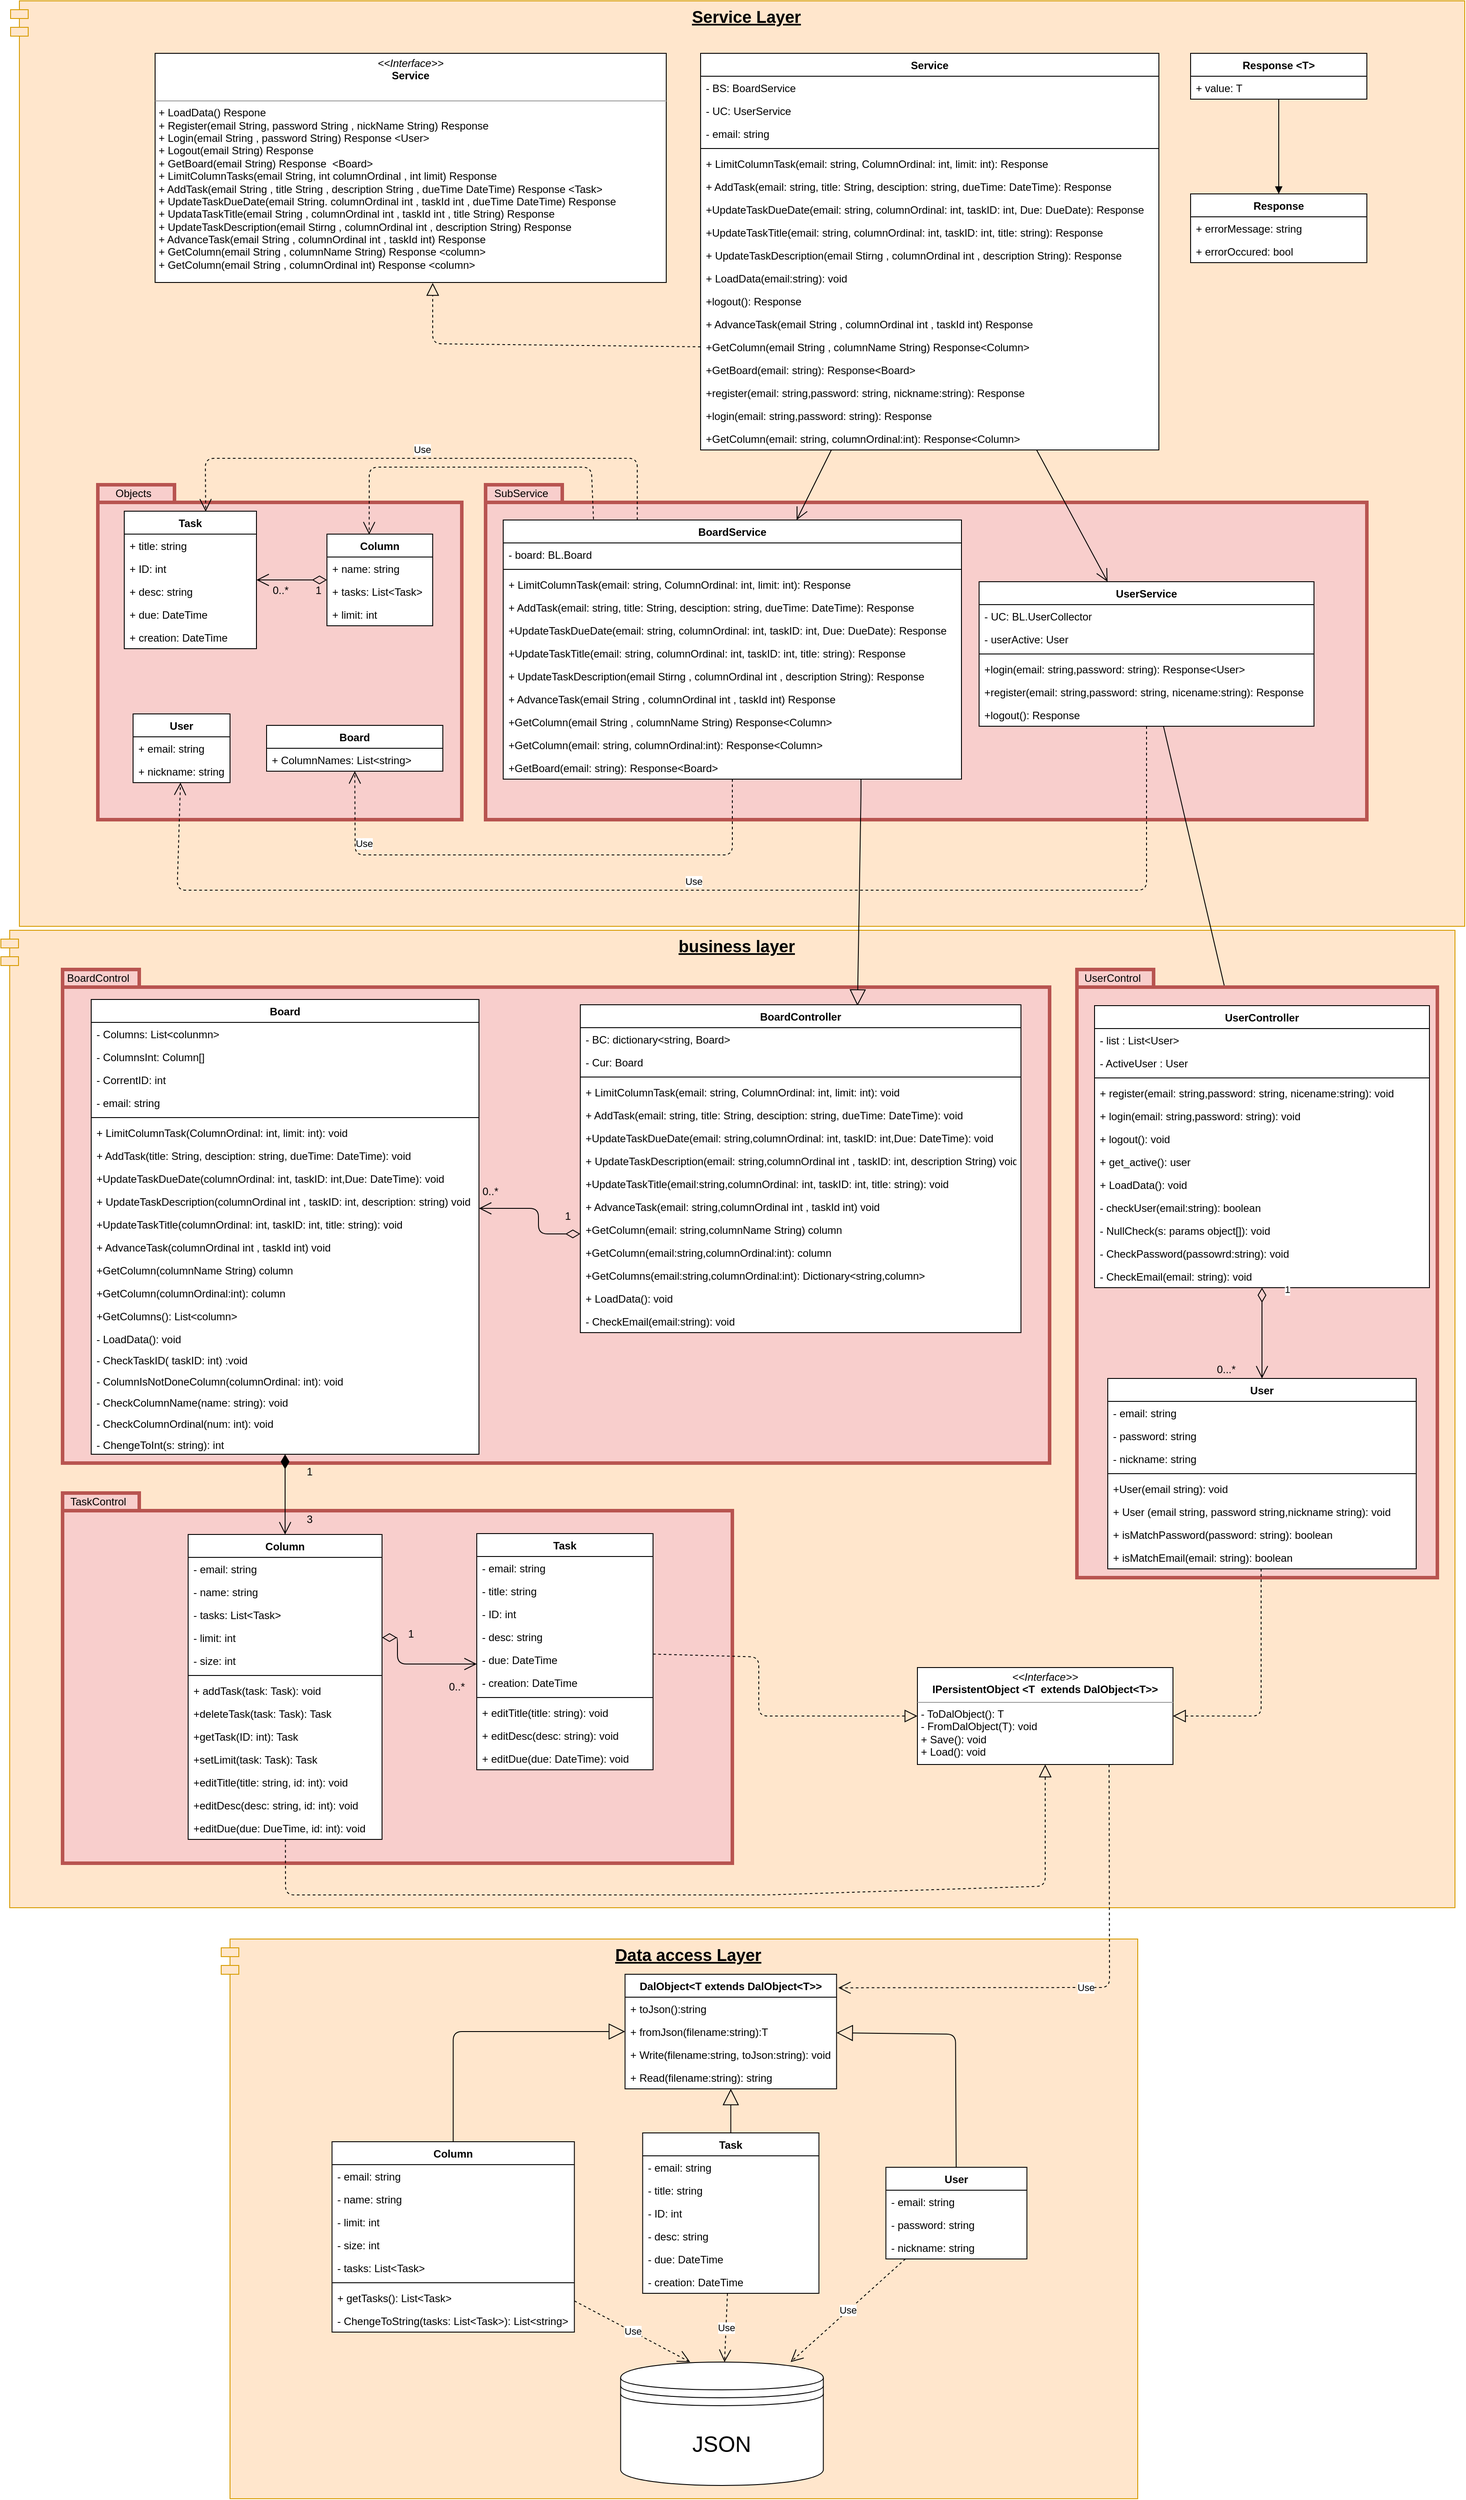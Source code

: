 <mxfile version="12.9.14" type="device"><diagram id="1aBfjTa6nizlrLuT2Bo4" name="Page-1"><mxGraphModel dx="2174" dy="3050" grid="1" gridSize="10" guides="1" tooltips="1" connect="1" arrows="1" fold="1" page="1" pageScale="1" pageWidth="827" pageHeight="1169" math="0" shadow="0"><root><mxCell id="0"/><mxCell id="1" parent="0"/><mxCell id="Yj3Z14aF89mtLnamThge-4" value="business layer" style="shape=module;align=left;spacingLeft=20;align=center;verticalAlign=top;fillColor=#ffe6cc;strokeColor=#d79b00;fontSize=19;fontStyle=5" parent="1" vertex="1"><mxGeometry x="-390" y="-314.5" width="1650" height="1109" as="geometry"/></mxCell><mxCell id="lbItw_zA-bdGMvkaWCkq-1" value="" style="shape=folder;fontStyle=1;spacingTop=10;tabWidth=87;tabHeight=20;tabPosition=left;html=1;fillColor=#f8cecc;strokeColor=#b85450;strokeWidth=4;" parent="1" vertex="1"><mxGeometry x="-320" y="324" width="760" height="420" as="geometry"/></mxCell><mxCell id="Yj3Z14aF89mtLnamThge-1" value="Service Layer" style="shape=module;align=left;spacingLeft=20;align=center;verticalAlign=top;fillColor=#ffe6cc;strokeColor=#d79b00;fontStyle=5;fontSize=19;" parent="1" vertex="1"><mxGeometry x="-379" y="-1369" width="1650" height="1050" as="geometry"/></mxCell><mxCell id="Yj3Z14aF89mtLnamThge-2" value="" style="shape=folder;fontStyle=1;spacingTop=10;tabWidth=87;tabHeight=20;tabPosition=left;html=1;fillColor=#f8cecc;strokeColor=#b85450;strokeWidth=4;" parent="1" vertex="1"><mxGeometry x="160" y="-820" width="1000" height="380" as="geometry"/></mxCell><mxCell id="Yj3Z14aF89mtLnamThge-3" value="" style="shape=folder;fontStyle=1;spacingTop=10;tabWidth=87;tabHeight=20;tabPosition=left;html=1;fillColor=#f8cecc;strokeColor=#b85450;strokeWidth=4;" parent="1" vertex="1"><mxGeometry x="-280" y="-820" width="413" height="380" as="geometry"/></mxCell><mxCell id="Yj3Z14aF89mtLnamThge-6" value="" style="shape=folder;fontStyle=1;spacingTop=10;tabWidth=87;tabHeight=20;tabPosition=left;html=1;fillColor=#f8cecc;strokeColor=#b85450;strokeWidth=4;" parent="1" vertex="1"><mxGeometry x="-320" y="-270" width="1120" height="560" as="geometry"/></mxCell><mxCell id="Yj3Z14aF89mtLnamThge-7" value="TaskControl" style="text;html=1;align=center;verticalAlign=middle;resizable=0;points=[];autosize=1;" parent="1" vertex="1"><mxGeometry x="-320" y="324" width="80" height="20" as="geometry"/></mxCell><mxCell id="Yj3Z14aF89mtLnamThge-10" value="&lt;p style=&quot;margin: 0px ; margin-top: 4px ; text-align: center&quot;&gt;&lt;i&gt;&amp;lt;&amp;lt;Interface&amp;gt;&amp;gt;&lt;/i&gt;&lt;br&gt;&lt;b&gt;Service&lt;/b&gt;&lt;/p&gt;&lt;p style=&quot;margin: 0px ; margin-left: 4px&quot;&gt;&lt;br&gt;&lt;/p&gt;&lt;hr size=&quot;1&quot;&gt;&lt;p style=&quot;margin: 0px ; margin-left: 4px&quot;&gt;+ LoadData() Respone&lt;/p&gt;&lt;p style=&quot;margin: 0px ; margin-left: 4px&quot;&gt;+ Register(email String, password String , nickName String) Response&lt;/p&gt;&lt;p style=&quot;margin: 0px ; margin-left: 4px&quot;&gt;+ Login(email String , password String) Response &amp;lt;User&amp;gt;&lt;/p&gt;&lt;p style=&quot;margin: 0px ; margin-left: 4px&quot;&gt;+ Logout(email String) Response&amp;nbsp;&lt;/p&gt;&lt;p style=&quot;margin: 0px ; margin-left: 4px&quot;&gt;+ GetBoard(email String) Response&amp;nbsp; &amp;lt;Board&amp;gt;&lt;/p&gt;&lt;p style=&quot;margin: 0px ; margin-left: 4px&quot;&gt;+ LimitColumnTasks(email String, int columnOrdinal , int limit) Response&amp;nbsp;&lt;/p&gt;&lt;p style=&quot;margin: 0px ; margin-left: 4px&quot;&gt;+ AddTask(email String , title String , description String , dueTime DateTime) Response &amp;lt;Task&amp;gt;&lt;/p&gt;&lt;p style=&quot;margin: 0px ; margin-left: 4px&quot;&gt;+ UpdateTaskDueDate(email String. columnOrdinal int , taskId int , dueTime DateTime) Response&lt;/p&gt;&lt;p style=&quot;margin: 0px ; margin-left: 4px&quot;&gt;+ UpdataTaskTitle(email String , columnOrdinal int , taskId int , title String) Response&lt;/p&gt;&lt;p style=&quot;margin: 0px ; margin-left: 4px&quot;&gt;+ UpdateTaskDescription(email Stirng , columnOrdinal int , description String) Response&lt;/p&gt;&lt;p style=&quot;margin: 0px ; margin-left: 4px&quot;&gt;+ AdvanceTask(email String , columnOrdinal int , taskId int) Response&lt;/p&gt;&lt;p style=&quot;margin: 0px ; margin-left: 4px&quot;&gt;+ GetColumn(email String , columnName String) Response &amp;lt;column&amp;gt;&lt;/p&gt;&lt;p style=&quot;margin: 0px ; margin-left: 4px&quot;&gt;+ GetColumn(email String , columnOrdinal int) Response &amp;lt;column&amp;gt;&lt;/p&gt;" style="verticalAlign=top;align=left;overflow=fill;fontSize=12;fontFamily=Helvetica;html=1;" parent="1" vertex="1"><mxGeometry x="-215" y="-1309.5" width="580" height="260" as="geometry"/></mxCell><mxCell id="Yj3Z14aF89mtLnamThge-11" value="&lt;p style=&quot;margin: 0px ; margin-top: 4px ; text-align: center&quot;&gt;&lt;i&gt;&amp;lt;&amp;lt;Interface&amp;gt;&amp;gt;&lt;/i&gt;&lt;br&gt;&lt;b&gt;IPersistentObject &amp;lt;T&amp;nbsp; extends DalObject&amp;lt;T&amp;gt;&amp;gt;&lt;/b&gt;&lt;/p&gt;&lt;hr size=&quot;1&quot;&gt;&lt;p style=&quot;margin: 0px ; margin-left: 4px&quot;&gt;- ToDalObject(): T&lt;/p&gt;&lt;p style=&quot;margin: 0px ; margin-left: 4px&quot;&gt;- FromDalObject(T): void&lt;br&gt;+ Save(): void&lt;/p&gt;&lt;p style=&quot;margin: 0px ; margin-left: 4px&quot;&gt;+ Load(): void&lt;/p&gt;" style="verticalAlign=top;align=left;overflow=fill;fontSize=12;fontFamily=Helvetica;html=1;gradientColor=none;" parent="1" vertex="1"><mxGeometry x="650" y="522" width="290" height="110" as="geometry"/></mxCell><mxCell id="Yj3Z14aF89mtLnamThge-14" value="" style="endArrow=open;html=1;endSize=12;startArrow=diamondThin;startSize=14;startFill=0;edgeStyle=orthogonalEdgeStyle;align=left;verticalAlign=bottom;" parent="1" source="Yj3Z14aF89mtLnamThge-139" target="Yj3Z14aF89mtLnamThge-167" edge="1"><mxGeometry x="-0.789" y="24" relative="1" as="geometry"><mxPoint x="10" y="454" as="sourcePoint"/><mxPoint x="170" y="454" as="targetPoint"/><Array as="points"><mxPoint x="60" y="488"/><mxPoint x="60" y="518"/></Array><mxPoint as="offset"/></mxGeometry></mxCell><mxCell id="Yj3Z14aF89mtLnamThge-15" value="0..*" style="text;html=1;align=center;verticalAlign=middle;resizable=0;points=[];autosize=1;" parent="1" vertex="1"><mxGeometry x="111.5" y="534" width="30" height="20" as="geometry"/></mxCell><mxCell id="Yj3Z14aF89mtLnamThge-21" value="" style="endArrow=block;endFill=1;html=1;edgeStyle=orthogonalEdgeStyle;align=left;verticalAlign=top;" parent="1" source="Yj3Z14aF89mtLnamThge-68" target="Yj3Z14aF89mtLnamThge-70" edge="1"><mxGeometry x="0.126" y="-27" relative="1" as="geometry"><mxPoint x="-140" y="-880" as="sourcePoint"/><mxPoint x="20" y="-880" as="targetPoint"/><mxPoint x="-25" y="-16" as="offset"/></mxGeometry></mxCell><mxCell id="Yj3Z14aF89mtLnamThge-23" value="Use" style="endArrow=open;endSize=12;dashed=1;html=1;" parent="1" source="Yj3Z14aF89mtLnamThge-73" target="Yj3Z14aF89mtLnamThge-110" edge="1"><mxGeometry x="-0.006" y="-10" width="160" relative="1" as="geometry"><mxPoint x="800" y="-430" as="sourcePoint"/><mxPoint x="960" y="-430" as="targetPoint"/><Array as="points"><mxPoint x="910" y="-360"/><mxPoint x="480" y="-360"/><mxPoint x="-190" y="-360"/></Array><mxPoint as="offset"/></mxGeometry></mxCell><mxCell id="Yj3Z14aF89mtLnamThge-24" value="" style="endArrow=block;endSize=16;endFill=0;html=1;exitX=0.78;exitY=0.065;exitDx=0;exitDy=0;exitPerimeter=0;entryX=0.629;entryY=0.003;entryDx=0;entryDy=0;entryPerimeter=0;" parent="1" source="Yj3Z14aF89mtLnamThge-81" target="NX6UDApVdUvgqvDCxfea-82" edge="1"><mxGeometry x="0.025" y="49" width="160" relative="1" as="geometry"><mxPoint x="610.743" y="-331" as="sourcePoint"/><mxPoint x="640.0" y="116" as="targetPoint"/><mxPoint as="offset"/><Array as="points"><mxPoint x="586" y="-470"/></Array></mxGeometry></mxCell><mxCell id="Yj3Z14aF89mtLnamThge-25" value="" style="endArrow=block;dashed=1;endFill=0;endSize=12;html=1;exitX=0;exitY=0.5;exitDx=0;exitDy=0;" parent="1" source="Yj3Z14aF89mtLnamThge-63" edge="1"><mxGeometry width="160" relative="1" as="geometry"><mxPoint x="410" y="-830" as="sourcePoint"/><mxPoint x="100" y="-1049" as="targetPoint"/><Array as="points"><mxPoint x="100" y="-980"/></Array></mxGeometry></mxCell><mxCell id="Yj3Z14aF89mtLnamThge-26" value="" style="endArrow=open;endFill=1;endSize=12;html=1;" parent="1" source="Yj3Z14aF89mtLnamThge-49" target="Yj3Z14aF89mtLnamThge-73" edge="1"><mxGeometry width="160" relative="1" as="geometry"><mxPoint x="730" y="-800" as="sourcePoint"/><mxPoint x="880" y="-800" as="targetPoint"/></mxGeometry></mxCell><mxCell id="Yj3Z14aF89mtLnamThge-27" value="" style="endArrow=open;endFill=1;endSize=12;html=1;" parent="1" source="Yj3Z14aF89mtLnamThge-49" target="Yj3Z14aF89mtLnamThge-81" edge="1"><mxGeometry width="160" relative="1" as="geometry"><mxPoint x="700" y="-1266.133" as="sourcePoint"/><mxPoint x="884.316" y="-710" as="targetPoint"/></mxGeometry></mxCell><mxCell id="Yj3Z14aF89mtLnamThge-28" value="SubService" style="text;html=1;align=center;verticalAlign=middle;resizable=0;points=[];autosize=1;" parent="1" vertex="1"><mxGeometry x="160" y="-820" width="80" height="20" as="geometry"/></mxCell><mxCell id="Yj3Z14aF89mtLnamThge-29" value="Objects" style="text;html=1;align=center;verticalAlign=middle;resizable=0;points=[];autosize=1;" parent="1" vertex="1"><mxGeometry x="-270" y="-820" width="60" height="20" as="geometry"/></mxCell><mxCell id="Yj3Z14aF89mtLnamThge-30" value="Use" style="endArrow=open;endSize=12;dashed=1;html=1;" parent="1" source="Yj3Z14aF89mtLnamThge-81" target="Yj3Z14aF89mtLnamThge-113" edge="1"><mxGeometry x="0.729" y="-10" width="160" relative="1" as="geometry"><mxPoint x="70" y="-400" as="sourcePoint"/><mxPoint x="230" y="-400" as="targetPoint"/><Array as="points"><mxPoint x="440" y="-400"/><mxPoint x="12" y="-400"/></Array><mxPoint as="offset"/></mxGeometry></mxCell><mxCell id="Yj3Z14aF89mtLnamThge-31" value="Use" style="endArrow=open;endSize=12;dashed=1;html=1;entryX=0.399;entryY=0.003;entryDx=0;entryDy=0;entryPerimeter=0;exitX=0.197;exitY=-0.003;exitDx=0;exitDy=0;exitPerimeter=0;" parent="1" source="Yj3Z14aF89mtLnamThge-81" target="Yj3Z14aF89mtLnamThge-106" edge="1"><mxGeometry x="0.295" y="-20" width="160" relative="1" as="geometry"><mxPoint x="90" y="-910" as="sourcePoint"/><mxPoint x="250" y="-910" as="targetPoint"/><Array as="points"><mxPoint x="280" y="-840"/><mxPoint x="28" y="-840"/></Array><mxPoint as="offset"/></mxGeometry></mxCell><mxCell id="Yj3Z14aF89mtLnamThge-32" value="" style="endArrow=open;endSize=12;dashed=1;html=1;entryX=0.616;entryY=0.002;entryDx=0;entryDy=0;entryPerimeter=0;" parent="1" target="Yj3Z14aF89mtLnamThge-94" edge="1"><mxGeometry x="0.995" y="-242" width="160" relative="1" as="geometry"><mxPoint x="332.12" y="-780" as="sourcePoint"/><mxPoint x="-80.0" y="-789.688" as="targetPoint"/><Array as="points"><mxPoint x="332.12" y="-850"/><mxPoint x="-158" y="-850"/></Array><mxPoint as="offset"/></mxGeometry></mxCell><mxCell id="Yj3Z14aF89mtLnamThge-33" value="" style="endArrow=open;html=1;endSize=12;startArrow=diamondThin;startSize=14;startFill=0;edgeStyle=orthogonalEdgeStyle;align=left;verticalAlign=bottom;" parent="1" source="Yj3Z14aF89mtLnamThge-106" target="Yj3Z14aF89mtLnamThge-94" edge="1"><mxGeometry x="-0.25" y="-18" relative="1" as="geometry"><mxPoint x="-80" y="-830" as="sourcePoint"/><mxPoint x="80" y="-830" as="targetPoint"/><mxPoint x="1" as="offset"/></mxGeometry></mxCell><mxCell id="Yj3Z14aF89mtLnamThge-34" value="0..*" style="text;html=1;align=center;verticalAlign=middle;resizable=0;points=[];autosize=1;" parent="1" vertex="1"><mxGeometry x="-88.5" y="-710" width="30" height="20" as="geometry"/></mxCell><mxCell id="Yj3Z14aF89mtLnamThge-49" value="Service" style="swimlane;fontStyle=1;align=center;verticalAlign=top;childLayout=stackLayout;horizontal=1;startSize=26;horizontalStack=0;resizeParent=1;resizeParentMax=0;resizeLast=0;collapsible=1;marginBottom=0;gradientColor=none;swimlaneFillColor=#ffffff;" parent="1" vertex="1"><mxGeometry x="404" y="-1309.5" width="520" height="450" as="geometry"/></mxCell><mxCell id="Yj3Z14aF89mtLnamThge-50" value="- BS: BoardService" style="text;strokeColor=none;fillColor=none;align=left;verticalAlign=top;spacingLeft=4;spacingRight=4;overflow=hidden;rotatable=0;points=[[0,0.5],[1,0.5]];portConstraint=eastwest;" parent="Yj3Z14aF89mtLnamThge-49" vertex="1"><mxGeometry y="26" width="520" height="26" as="geometry"/></mxCell><mxCell id="Yj3Z14aF89mtLnamThge-51" value="- UC: UserService" style="text;strokeColor=none;fillColor=none;align=left;verticalAlign=top;spacingLeft=4;spacingRight=4;overflow=hidden;rotatable=0;points=[[0,0.5],[1,0.5]];portConstraint=eastwest;" parent="Yj3Z14aF89mtLnamThge-49" vertex="1"><mxGeometry y="52" width="520" height="26" as="geometry"/></mxCell><mxCell id="Yj3Z14aF89mtLnamThge-52" value="- email: string" style="text;strokeColor=none;fillColor=none;align=left;verticalAlign=top;spacingLeft=4;spacingRight=4;overflow=hidden;rotatable=0;points=[[0,0.5],[1,0.5]];portConstraint=eastwest;" parent="Yj3Z14aF89mtLnamThge-49" vertex="1"><mxGeometry y="78" width="520" height="26" as="geometry"/></mxCell><mxCell id="Yj3Z14aF89mtLnamThge-53" value="" style="line;strokeWidth=1;fillColor=none;align=left;verticalAlign=middle;spacingTop=-1;spacingLeft=3;spacingRight=3;rotatable=0;labelPosition=right;points=[];portConstraint=eastwest;" parent="Yj3Z14aF89mtLnamThge-49" vertex="1"><mxGeometry y="104" width="520" height="8" as="geometry"/></mxCell><mxCell id="Yj3Z14aF89mtLnamThge-54" value="+ LimitColumnTask(email: string, ColumnOrdinal: int, limit: int): Response" style="text;strokeColor=none;fillColor=none;align=left;verticalAlign=top;spacingLeft=4;spacingRight=4;overflow=hidden;rotatable=0;points=[[0,0.5],[1,0.5]];portConstraint=eastwest;" parent="Yj3Z14aF89mtLnamThge-49" vertex="1"><mxGeometry y="112" width="520" height="26" as="geometry"/></mxCell><mxCell id="Yj3Z14aF89mtLnamThge-55" value="+ AddTask(email: string, title: String, desciption: string, dueTime: DateTime): Response" style="text;strokeColor=none;fillColor=none;align=left;verticalAlign=top;spacingLeft=4;spacingRight=4;overflow=hidden;rotatable=0;points=[[0,0.5],[1,0.5]];portConstraint=eastwest;" parent="Yj3Z14aF89mtLnamThge-49" vertex="1"><mxGeometry y="138" width="520" height="26" as="geometry"/></mxCell><mxCell id="Yj3Z14aF89mtLnamThge-56" value="+UpdateTaskDueDate(email: string, columnOrdinal: int, taskID: int, Due: DueDate): Response" style="text;strokeColor=none;fillColor=none;align=left;verticalAlign=top;spacingLeft=4;spacingRight=4;overflow=hidden;rotatable=0;points=[[0,0.5],[1,0.5]];portConstraint=eastwest;" parent="Yj3Z14aF89mtLnamThge-49" vertex="1"><mxGeometry y="164" width="520" height="26" as="geometry"/></mxCell><mxCell id="Yj3Z14aF89mtLnamThge-57" value="+UpdateTaskTitle(email: string, columnOrdinal: int, taskID: int, title: string): Response" style="text;strokeColor=none;fillColor=none;align=left;verticalAlign=top;spacingLeft=4;spacingRight=4;overflow=hidden;rotatable=0;points=[[0,0.5],[1,0.5]];portConstraint=eastwest;" parent="Yj3Z14aF89mtLnamThge-49" vertex="1"><mxGeometry y="190" width="520" height="26" as="geometry"/></mxCell><mxCell id="Yj3Z14aF89mtLnamThge-58" value="+ UpdateTaskDescription(email Stirng , columnOrdinal int , description String): Response" style="text;strokeColor=none;fillColor=none;align=left;verticalAlign=top;spacingLeft=4;spacingRight=4;overflow=hidden;rotatable=0;points=[[0,0.5],[1,0.5]];portConstraint=eastwest;" parent="Yj3Z14aF89mtLnamThge-49" vertex="1"><mxGeometry y="216" width="520" height="26" as="geometry"/></mxCell><mxCell id="Yj3Z14aF89mtLnamThge-59" value="+ LoadData(email:string): void" style="text;strokeColor=none;fillColor=none;align=left;verticalAlign=top;spacingLeft=4;spacingRight=4;overflow=hidden;rotatable=0;points=[[0,0.5],[1,0.5]];portConstraint=eastwest;" parent="Yj3Z14aF89mtLnamThge-49" vertex="1"><mxGeometry y="242" width="520" height="26" as="geometry"/></mxCell><mxCell id="Yj3Z14aF89mtLnamThge-61" value="+logout(): Response" style="text;strokeColor=none;fillColor=none;align=left;verticalAlign=top;spacingLeft=4;spacingRight=4;overflow=hidden;rotatable=0;points=[[0,0.5],[1,0.5]];portConstraint=eastwest;" parent="Yj3Z14aF89mtLnamThge-49" vertex="1"><mxGeometry y="268" width="520" height="26" as="geometry"/></mxCell><mxCell id="Yj3Z14aF89mtLnamThge-62" value="+ AdvanceTask(email String , columnOrdinal int , taskId int) Response" style="text;strokeColor=none;fillColor=none;align=left;verticalAlign=top;spacingLeft=4;spacingRight=4;overflow=hidden;rotatable=0;points=[[0,0.5],[1,0.5]];portConstraint=eastwest;" parent="Yj3Z14aF89mtLnamThge-49" vertex="1"><mxGeometry y="294" width="520" height="26" as="geometry"/></mxCell><mxCell id="Yj3Z14aF89mtLnamThge-63" value="+GetColumn(email String , columnName String) Response&lt;Column&gt;" style="text;strokeColor=none;fillColor=none;align=left;verticalAlign=top;spacingLeft=4;spacingRight=4;overflow=hidden;rotatable=0;points=[[0,0.5],[1,0.5]];portConstraint=eastwest;" parent="Yj3Z14aF89mtLnamThge-49" vertex="1"><mxGeometry y="320" width="520" height="26" as="geometry"/></mxCell><mxCell id="Yj3Z14aF89mtLnamThge-64" value="+GetBoard(email: string): Response&lt;Board&gt;" style="text;strokeColor=none;fillColor=none;align=left;verticalAlign=top;spacingLeft=4;spacingRight=4;overflow=hidden;rotatable=0;points=[[0,0.5],[1,0.5]];portConstraint=eastwest;" parent="Yj3Z14aF89mtLnamThge-49" vertex="1"><mxGeometry y="346" width="520" height="26" as="geometry"/></mxCell><mxCell id="Yj3Z14aF89mtLnamThge-65" value="+register(email: string,password: string, nickname:string): Response" style="text;strokeColor=none;fillColor=none;align=left;verticalAlign=top;spacingLeft=4;spacingRight=4;overflow=hidden;rotatable=0;points=[[0,0.5],[1,0.5]];portConstraint=eastwest;" parent="Yj3Z14aF89mtLnamThge-49" vertex="1"><mxGeometry y="372" width="520" height="26" as="geometry"/></mxCell><mxCell id="Yj3Z14aF89mtLnamThge-66" value="+login(email: string,password: string): Response" style="text;strokeColor=none;fillColor=none;align=left;verticalAlign=top;spacingLeft=4;spacingRight=4;overflow=hidden;rotatable=0;points=[[0,0.5],[1,0.5]];portConstraint=eastwest;" parent="Yj3Z14aF89mtLnamThge-49" vertex="1"><mxGeometry y="398" width="520" height="26" as="geometry"/></mxCell><mxCell id="Yj3Z14aF89mtLnamThge-67" value="+GetColumn(email: string, columnOrdinal:int): Response&lt;Column&gt;" style="text;strokeColor=none;fillColor=none;align=left;verticalAlign=top;spacingLeft=4;spacingRight=4;overflow=hidden;rotatable=0;points=[[0,0.5],[1,0.5]];portConstraint=eastwest;" parent="Yj3Z14aF89mtLnamThge-49" vertex="1"><mxGeometry y="424" width="520" height="26" as="geometry"/></mxCell><mxCell id="Yj3Z14aF89mtLnamThge-68" value="Response &lt;T&gt;" style="swimlane;fontStyle=1;align=center;verticalAlign=top;childLayout=stackLayout;horizontal=1;startSize=26;horizontalStack=0;resizeParent=1;resizeParentMax=0;resizeLast=0;collapsible=1;marginBottom=0;gradientColor=none;swimlaneFillColor=#ffffff;" parent="1" vertex="1"><mxGeometry x="960" y="-1309.5" width="200" height="52" as="geometry"/></mxCell><mxCell id="Yj3Z14aF89mtLnamThge-69" value="+ value: T" style="text;strokeColor=none;fillColor=none;align=left;verticalAlign=top;spacingLeft=4;spacingRight=4;overflow=hidden;rotatable=0;points=[[0,0.5],[1,0.5]];portConstraint=eastwest;" parent="Yj3Z14aF89mtLnamThge-68" vertex="1"><mxGeometry y="26" width="200" height="26" as="geometry"/></mxCell><mxCell id="Yj3Z14aF89mtLnamThge-70" value="Response" style="swimlane;fontStyle=1;align=center;verticalAlign=top;childLayout=stackLayout;horizontal=1;startSize=26;horizontalStack=0;resizeParent=1;resizeParentMax=0;resizeLast=0;collapsible=1;marginBottom=0;gradientColor=none;swimlaneFillColor=#ffffff;" parent="1" vertex="1"><mxGeometry x="960" y="-1150" width="200" height="78" as="geometry"/></mxCell><mxCell id="Yj3Z14aF89mtLnamThge-71" value="+ errorMessage: string" style="text;strokeColor=none;fillColor=none;align=left;verticalAlign=top;spacingLeft=4;spacingRight=4;overflow=hidden;rotatable=0;points=[[0,0.5],[1,0.5]];portConstraint=eastwest;" parent="Yj3Z14aF89mtLnamThge-70" vertex="1"><mxGeometry y="26" width="200" height="26" as="geometry"/></mxCell><mxCell id="Yj3Z14aF89mtLnamThge-72" value="+ errorOccured: bool" style="text;strokeColor=none;fillColor=none;align=left;verticalAlign=top;spacingLeft=4;spacingRight=4;overflow=hidden;rotatable=0;points=[[0,0.5],[1,0.5]];portConstraint=eastwest;" parent="Yj3Z14aF89mtLnamThge-70" vertex="1"><mxGeometry y="52" width="200" height="26" as="geometry"/></mxCell><mxCell id="Yj3Z14aF89mtLnamThge-73" value="UserService" style="swimlane;fontStyle=1;align=center;verticalAlign=top;childLayout=stackLayout;horizontal=1;startSize=26;horizontalStack=0;resizeParent=1;resizeParentMax=0;resizeLast=0;collapsible=1;marginBottom=0;gradientColor=none;swimlaneFillColor=#ffffff;" parent="1" vertex="1"><mxGeometry x="720" y="-710" width="380" height="164" as="geometry"/></mxCell><mxCell id="Yj3Z14aF89mtLnamThge-74" value="- UC: BL.UserCollector" style="text;strokeColor=none;fillColor=none;align=left;verticalAlign=top;spacingLeft=4;spacingRight=4;overflow=hidden;rotatable=0;points=[[0,0.5],[1,0.5]];portConstraint=eastwest;" parent="Yj3Z14aF89mtLnamThge-73" vertex="1"><mxGeometry y="26" width="380" height="26" as="geometry"/></mxCell><mxCell id="Yj3Z14aF89mtLnamThge-75" value="- userActive: User" style="text;strokeColor=none;fillColor=none;align=left;verticalAlign=top;spacingLeft=4;spacingRight=4;overflow=hidden;rotatable=0;points=[[0,0.5],[1,0.5]];portConstraint=eastwest;" parent="Yj3Z14aF89mtLnamThge-73" vertex="1"><mxGeometry y="52" width="380" height="26" as="geometry"/></mxCell><mxCell id="Yj3Z14aF89mtLnamThge-76" value="" style="line;strokeWidth=1;fillColor=none;align=left;verticalAlign=middle;spacingTop=-1;spacingLeft=3;spacingRight=3;rotatable=0;labelPosition=right;points=[];portConstraint=eastwest;" parent="Yj3Z14aF89mtLnamThge-73" vertex="1"><mxGeometry y="78" width="380" height="8" as="geometry"/></mxCell><mxCell id="Yj3Z14aF89mtLnamThge-77" value="+login(email: string,password: string): Response&lt;User&gt;" style="text;strokeColor=none;fillColor=none;align=left;verticalAlign=top;spacingLeft=4;spacingRight=4;overflow=hidden;rotatable=0;points=[[0,0.5],[1,0.5]];portConstraint=eastwest;" parent="Yj3Z14aF89mtLnamThge-73" vertex="1"><mxGeometry y="86" width="380" height="26" as="geometry"/></mxCell><mxCell id="Yj3Z14aF89mtLnamThge-78" value="+register(email: string,password: string, nicename:string): Response" style="text;strokeColor=none;fillColor=none;align=left;verticalAlign=top;spacingLeft=4;spacingRight=4;overflow=hidden;rotatable=0;points=[[0,0.5],[1,0.5]];portConstraint=eastwest;" parent="Yj3Z14aF89mtLnamThge-73" vertex="1"><mxGeometry y="112" width="380" height="26" as="geometry"/></mxCell><mxCell id="Yj3Z14aF89mtLnamThge-80" value="+logout(): Response" style="text;strokeColor=none;fillColor=none;align=left;verticalAlign=top;spacingLeft=4;spacingRight=4;overflow=hidden;rotatable=0;points=[[0,0.5],[1,0.5]];portConstraint=eastwest;" parent="Yj3Z14aF89mtLnamThge-73" vertex="1"><mxGeometry y="138" width="380" height="26" as="geometry"/></mxCell><mxCell id="Yj3Z14aF89mtLnamThge-81" value="BoardService" style="swimlane;fontStyle=1;align=center;verticalAlign=top;childLayout=stackLayout;horizontal=1;startSize=26;horizontalStack=0;resizeParent=1;resizeParentMax=0;resizeLast=0;collapsible=1;marginBottom=0;gradientColor=none;swimlaneFillColor=#ffffff;" parent="1" vertex="1"><mxGeometry x="180" y="-780" width="520" height="294" as="geometry"/></mxCell><mxCell id="Yj3Z14aF89mtLnamThge-82" value="- board: BL.Board" style="text;strokeColor=none;fillColor=none;align=left;verticalAlign=top;spacingLeft=4;spacingRight=4;overflow=hidden;rotatable=0;points=[[0,0.5],[1,0.5]];portConstraint=eastwest;" parent="Yj3Z14aF89mtLnamThge-81" vertex="1"><mxGeometry y="26" width="520" height="26" as="geometry"/></mxCell><mxCell id="Yj3Z14aF89mtLnamThge-83" value="" style="line;strokeWidth=1;fillColor=none;align=left;verticalAlign=middle;spacingTop=-1;spacingLeft=3;spacingRight=3;rotatable=0;labelPosition=right;points=[];portConstraint=eastwest;" parent="Yj3Z14aF89mtLnamThge-81" vertex="1"><mxGeometry y="52" width="520" height="8" as="geometry"/></mxCell><mxCell id="Yj3Z14aF89mtLnamThge-84" value="+ LimitColumnTask(email: string, ColumnOrdinal: int, limit: int): Response" style="text;strokeColor=none;fillColor=none;align=left;verticalAlign=top;spacingLeft=4;spacingRight=4;overflow=hidden;rotatable=0;points=[[0,0.5],[1,0.5]];portConstraint=eastwest;" parent="Yj3Z14aF89mtLnamThge-81" vertex="1"><mxGeometry y="60" width="520" height="26" as="geometry"/></mxCell><mxCell id="Yj3Z14aF89mtLnamThge-85" value="+ AddTask(email: string, title: String, desciption: string, dueTime: DateTime): Response" style="text;strokeColor=none;fillColor=none;align=left;verticalAlign=top;spacingLeft=4;spacingRight=4;overflow=hidden;rotatable=0;points=[[0,0.5],[1,0.5]];portConstraint=eastwest;" parent="Yj3Z14aF89mtLnamThge-81" vertex="1"><mxGeometry y="86" width="520" height="26" as="geometry"/></mxCell><mxCell id="Yj3Z14aF89mtLnamThge-86" value="+UpdateTaskDueDate(email: string, columnOrdinal: int, taskID: int, Due: DueDate): Response" style="text;strokeColor=none;fillColor=none;align=left;verticalAlign=top;spacingLeft=4;spacingRight=4;overflow=hidden;rotatable=0;points=[[0,0.5],[1,0.5]];portConstraint=eastwest;" parent="Yj3Z14aF89mtLnamThge-81" vertex="1"><mxGeometry y="112" width="520" height="26" as="geometry"/></mxCell><mxCell id="Yj3Z14aF89mtLnamThge-87" value="+UpdateTaskTitle(email: string, columnOrdinal: int, taskID: int, title: string): Response" style="text;strokeColor=none;fillColor=none;align=left;verticalAlign=top;spacingLeft=4;spacingRight=4;overflow=hidden;rotatable=0;points=[[0,0.5],[1,0.5]];portConstraint=eastwest;" parent="Yj3Z14aF89mtLnamThge-81" vertex="1"><mxGeometry y="138" width="520" height="26" as="geometry"/></mxCell><mxCell id="Yj3Z14aF89mtLnamThge-88" value="+ UpdateTaskDescription(email Stirng , columnOrdinal int , description String): Response" style="text;strokeColor=none;fillColor=none;align=left;verticalAlign=top;spacingLeft=4;spacingRight=4;overflow=hidden;rotatable=0;points=[[0,0.5],[1,0.5]];portConstraint=eastwest;" parent="Yj3Z14aF89mtLnamThge-81" vertex="1"><mxGeometry y="164" width="520" height="26" as="geometry"/></mxCell><mxCell id="Yj3Z14aF89mtLnamThge-90" value="+ AdvanceTask(email String , columnOrdinal int , taskId int) Response" style="text;strokeColor=none;fillColor=none;align=left;verticalAlign=top;spacingLeft=4;spacingRight=4;overflow=hidden;rotatable=0;points=[[0,0.5],[1,0.5]];portConstraint=eastwest;" parent="Yj3Z14aF89mtLnamThge-81" vertex="1"><mxGeometry y="190" width="520" height="26" as="geometry"/></mxCell><mxCell id="Yj3Z14aF89mtLnamThge-91" value="+GetColumn(email String , columnName String) Response&lt;Column&gt;" style="text;strokeColor=none;fillColor=none;align=left;verticalAlign=top;spacingLeft=4;spacingRight=4;overflow=hidden;rotatable=0;points=[[0,0.5],[1,0.5]];portConstraint=eastwest;" parent="Yj3Z14aF89mtLnamThge-81" vertex="1"><mxGeometry y="216" width="520" height="26" as="geometry"/></mxCell><mxCell id="Yj3Z14aF89mtLnamThge-92" value="+GetColumn(email: string, columnOrdinal:int): Response&lt;Column&gt;" style="text;strokeColor=none;fillColor=none;align=left;verticalAlign=top;spacingLeft=4;spacingRight=4;overflow=hidden;rotatable=0;points=[[0,0.5],[1,0.5]];portConstraint=eastwest;" parent="Yj3Z14aF89mtLnamThge-81" vertex="1"><mxGeometry y="242" width="520" height="26" as="geometry"/></mxCell><mxCell id="Yj3Z14aF89mtLnamThge-93" value="+GetBoard(email: string): Response&lt;Board&gt;" style="text;strokeColor=none;fillColor=none;align=left;verticalAlign=top;spacingLeft=4;spacingRight=4;overflow=hidden;rotatable=0;points=[[0,0.5],[1,0.5]];portConstraint=eastwest;" parent="Yj3Z14aF89mtLnamThge-81" vertex="1"><mxGeometry y="268" width="520" height="26" as="geometry"/></mxCell><mxCell id="Yj3Z14aF89mtLnamThge-94" value="Task" style="swimlane;fontStyle=1;align=center;verticalAlign=top;childLayout=stackLayout;horizontal=1;startSize=26;horizontalStack=0;resizeParent=1;resizeParentMax=0;resizeLast=0;collapsible=1;marginBottom=0;gradientColor=none;swimlaneFillColor=#ffffff;" parent="1" vertex="1"><mxGeometry x="-250" y="-790" width="150" height="156" as="geometry"/></mxCell><mxCell id="Yj3Z14aF89mtLnamThge-95" value="+ title: string" style="text;strokeColor=none;fillColor=none;align=left;verticalAlign=top;spacingLeft=4;spacingRight=4;overflow=hidden;rotatable=0;points=[[0,0.5],[1,0.5]];portConstraint=eastwest;" parent="Yj3Z14aF89mtLnamThge-94" vertex="1"><mxGeometry y="26" width="150" height="26" as="geometry"/></mxCell><mxCell id="Yj3Z14aF89mtLnamThge-96" value="+ ID: int" style="text;strokeColor=none;fillColor=none;align=left;verticalAlign=top;spacingLeft=4;spacingRight=4;overflow=hidden;rotatable=0;points=[[0,0.5],[1,0.5]];portConstraint=eastwest;" parent="Yj3Z14aF89mtLnamThge-94" vertex="1"><mxGeometry y="52" width="150" height="26" as="geometry"/></mxCell><mxCell id="Yj3Z14aF89mtLnamThge-97" value="+ desc: string" style="text;strokeColor=none;fillColor=none;align=left;verticalAlign=top;spacingLeft=4;spacingRight=4;overflow=hidden;rotatable=0;points=[[0,0.5],[1,0.5]];portConstraint=eastwest;" parent="Yj3Z14aF89mtLnamThge-94" vertex="1"><mxGeometry y="78" width="150" height="26" as="geometry"/></mxCell><mxCell id="Yj3Z14aF89mtLnamThge-98" value="+ due: DateTime" style="text;strokeColor=none;fillColor=none;align=left;verticalAlign=top;spacingLeft=4;spacingRight=4;overflow=hidden;rotatable=0;points=[[0,0.5],[1,0.5]];portConstraint=eastwest;" parent="Yj3Z14aF89mtLnamThge-94" vertex="1"><mxGeometry y="104" width="150" height="26" as="geometry"/></mxCell><mxCell id="Yj3Z14aF89mtLnamThge-99" value="+ creation: DateTime" style="text;strokeColor=none;fillColor=none;align=left;verticalAlign=top;spacingLeft=4;spacingRight=4;overflow=hidden;rotatable=0;points=[[0,0.5],[1,0.5]];portConstraint=eastwest;" parent="Yj3Z14aF89mtLnamThge-94" vertex="1"><mxGeometry y="130" width="150" height="26" as="geometry"/></mxCell><mxCell id="Yj3Z14aF89mtLnamThge-106" value="Column" style="swimlane;fontStyle=1;align=center;verticalAlign=top;childLayout=stackLayout;horizontal=1;startSize=26;horizontalStack=0;resizeParent=1;resizeParentMax=0;resizeLast=0;collapsible=1;marginBottom=0;gradientColor=none;swimlaneFillColor=#ffffff;" parent="1" vertex="1"><mxGeometry x="-20" y="-764" width="120" height="104" as="geometry"/></mxCell><mxCell id="Yj3Z14aF89mtLnamThge-107" value="+ name: string" style="text;strokeColor=none;fillColor=none;align=left;verticalAlign=top;spacingLeft=4;spacingRight=4;overflow=hidden;rotatable=0;points=[[0,0.5],[1,0.5]];portConstraint=eastwest;" parent="Yj3Z14aF89mtLnamThge-106" vertex="1"><mxGeometry y="26" width="120" height="26" as="geometry"/></mxCell><mxCell id="Yj3Z14aF89mtLnamThge-108" value="+ tasks: List&lt;Task&gt;" style="text;strokeColor=none;fillColor=none;align=left;verticalAlign=top;spacingLeft=4;spacingRight=4;overflow=hidden;rotatable=0;points=[[0,0.5],[1,0.5]];portConstraint=eastwest;" parent="Yj3Z14aF89mtLnamThge-106" vertex="1"><mxGeometry y="52" width="120" height="26" as="geometry"/></mxCell><mxCell id="Yj3Z14aF89mtLnamThge-109" value="+ limit: int" style="text;strokeColor=none;fillColor=none;align=left;verticalAlign=top;spacingLeft=4;spacingRight=4;overflow=hidden;rotatable=0;points=[[0,0.5],[1,0.5]];portConstraint=eastwest;" parent="Yj3Z14aF89mtLnamThge-106" vertex="1"><mxGeometry y="78" width="120" height="26" as="geometry"/></mxCell><mxCell id="Yj3Z14aF89mtLnamThge-110" value="User" style="swimlane;fontStyle=1;align=center;verticalAlign=top;childLayout=stackLayout;horizontal=1;startSize=26;horizontalStack=0;resizeParent=1;resizeParentMax=0;resizeLast=0;collapsible=1;marginBottom=0;gradientColor=none;swimlaneFillColor=#ffffff;" parent="1" vertex="1"><mxGeometry x="-240" y="-560" width="110" height="78" as="geometry"/></mxCell><mxCell id="Yj3Z14aF89mtLnamThge-111" value="+ email: string" style="text;strokeColor=none;fillColor=none;align=left;verticalAlign=top;spacingLeft=4;spacingRight=4;overflow=hidden;rotatable=0;points=[[0,0.5],[1,0.5]];portConstraint=eastwest;" parent="Yj3Z14aF89mtLnamThge-110" vertex="1"><mxGeometry y="26" width="110" height="26" as="geometry"/></mxCell><mxCell id="Yj3Z14aF89mtLnamThge-112" value="+ nickname: string" style="text;strokeColor=none;fillColor=none;align=left;verticalAlign=top;spacingLeft=4;spacingRight=4;overflow=hidden;rotatable=0;points=[[0,0.5],[1,0.5]];portConstraint=eastwest;" parent="Yj3Z14aF89mtLnamThge-110" vertex="1"><mxGeometry y="52" width="110" height="26" as="geometry"/></mxCell><mxCell id="Yj3Z14aF89mtLnamThge-113" value="Board" style="swimlane;fontStyle=1;align=center;verticalAlign=top;childLayout=stackLayout;horizontal=1;startSize=26;horizontalStack=0;resizeParent=1;resizeParentMax=0;resizeLast=0;collapsible=1;marginBottom=0;gradientColor=none;swimlaneFillColor=#ffffff;" parent="1" vertex="1"><mxGeometry x="-88.5" y="-547" width="200" height="52" as="geometry"/></mxCell><mxCell id="Yj3Z14aF89mtLnamThge-114" value="+ ColumnNames: List&lt;string&gt;" style="text;strokeColor=none;fillColor=none;align=left;verticalAlign=top;spacingLeft=4;spacingRight=4;overflow=hidden;rotatable=0;points=[[0,0.5],[1,0.5]];portConstraint=eastwest;" parent="Yj3Z14aF89mtLnamThge-113" vertex="1"><mxGeometry y="26" width="200" height="26" as="geometry"/></mxCell><mxCell id="NX6UDApVdUvgqvDCxfea-104" value="0...*" style="text;html=1;align=center;verticalAlign=middle;resizable=0;points=[];autosize=1;" parent="1" vertex="1"><mxGeometry x="180" y="494" width="40" height="20" as="geometry"/></mxCell><mxCell id="Yj3Z14aF89mtLnamThge-22" value="" style="endArrow=block;endSize=16;endFill=0;html=1;" parent="1" source="Yj3Z14aF89mtLnamThge-73" target="Yj3Z14aF89mtLnamThge-35" edge="1"><mxGeometry x="0.025" y="49" width="160" relative="1" as="geometry"><mxPoint x="700" y="-130" as="sourcePoint"/><mxPoint x="860" y="-130" as="targetPoint"/><mxPoint as="offset"/></mxGeometry></mxCell><mxCell id="NX6UDApVdUvgqvDCxfea-110" value="" style="endArrow=open;html=1;endSize=12;startArrow=diamondThin;startSize=14;startFill=0;edgeStyle=orthogonalEdgeStyle;fontSize=19;" parent="1" source="NX6UDApVdUvgqvDCxfea-82" target="Yj3Z14aF89mtLnamThge-151" edge="1"><mxGeometry relative="1" as="geometry"><mxPoint x="450" y="200" as="sourcePoint"/><mxPoint x="610" y="200" as="targetPoint"/><Array as="points"><mxPoint x="220" y="30"/><mxPoint x="220" y="1"/></Array></mxGeometry></mxCell><mxCell id="NX6UDApVdUvgqvDCxfea-111" value="" style="resizable=0;html=1;align=left;verticalAlign=top;labelBackgroundColor=#ffffff;fontSize=10;" parent="NX6UDApVdUvgqvDCxfea-110" connectable="0" vertex="1"><mxGeometry x="-1" relative="1" as="geometry"><mxPoint x="-20" as="offset"/></mxGeometry></mxCell><mxCell id="NX6UDApVdUvgqvDCxfea-112" value="" style="resizable=0;html=1;align=right;verticalAlign=top;labelBackgroundColor=#ffffff;fontSize=10;" parent="NX6UDApVdUvgqvDCxfea-110" connectable="0" vertex="1"><mxGeometry x="1" relative="1" as="geometry"><mxPoint x="14.33" as="offset"/></mxGeometry></mxCell><mxCell id="NX6UDApVdUvgqvDCxfea-82" value="BoardController" style="swimlane;fontStyle=1;align=center;verticalAlign=top;childLayout=stackLayout;horizontal=1;startSize=26;horizontalStack=0;resizeParent=1;resizeParentMax=0;resizeLast=0;collapsible=1;marginBottom=0;gradientColor=none;swimlaneFillColor=#ffffff;" parent="1" vertex="1"><mxGeometry x="267.5" y="-230" width="500" height="372" as="geometry"/></mxCell><mxCell id="NX6UDApVdUvgqvDCxfea-83" value="- BC: dictionary&lt;string, Board&gt;" style="text;strokeColor=none;fillColor=none;align=left;verticalAlign=top;spacingLeft=4;spacingRight=4;overflow=hidden;rotatable=0;points=[[0,0.5],[1,0.5]];portConstraint=eastwest;" parent="NX6UDApVdUvgqvDCxfea-82" vertex="1"><mxGeometry y="26" width="500" height="26" as="geometry"/></mxCell><mxCell id="NX6UDApVdUvgqvDCxfea-84" value="- Cur: Board" style="text;strokeColor=none;fillColor=none;align=left;verticalAlign=top;spacingLeft=4;spacingRight=4;overflow=hidden;rotatable=0;points=[[0,0.5],[1,0.5]];portConstraint=eastwest;" parent="NX6UDApVdUvgqvDCxfea-82" vertex="1"><mxGeometry y="52" width="500" height="26" as="geometry"/></mxCell><mxCell id="NX6UDApVdUvgqvDCxfea-86" value="" style="line;strokeWidth=1;fillColor=none;align=left;verticalAlign=middle;spacingTop=-1;spacingLeft=3;spacingRight=3;rotatable=0;labelPosition=right;points=[];portConstraint=eastwest;" parent="NX6UDApVdUvgqvDCxfea-82" vertex="1"><mxGeometry y="78" width="500" height="8" as="geometry"/></mxCell><mxCell id="NX6UDApVdUvgqvDCxfea-87" value="+ LimitColumnTask(email: string, ColumnOrdinal: int, limit: int): void" style="text;strokeColor=none;fillColor=none;align=left;verticalAlign=top;spacingLeft=4;spacingRight=4;overflow=hidden;rotatable=0;points=[[0,0.5],[1,0.5]];portConstraint=eastwest;" parent="NX6UDApVdUvgqvDCxfea-82" vertex="1"><mxGeometry y="86" width="500" height="26" as="geometry"/></mxCell><mxCell id="NX6UDApVdUvgqvDCxfea-88" value="+ AddTask(email: string, title: String, desciption: string, dueTime: DateTime): void" style="text;strokeColor=none;fillColor=none;align=left;verticalAlign=top;spacingLeft=4;spacingRight=4;overflow=hidden;rotatable=0;points=[[0,0.5],[1,0.5]];portConstraint=eastwest;" parent="NX6UDApVdUvgqvDCxfea-82" vertex="1"><mxGeometry y="112" width="500" height="26" as="geometry"/></mxCell><mxCell id="NX6UDApVdUvgqvDCxfea-89" value="+UpdateTaskDueDate(email: string,columnOrdinal: int, taskID: int,Due: DateTime): void" style="text;strokeColor=none;fillColor=none;align=left;verticalAlign=top;spacingLeft=4;spacingRight=4;overflow=hidden;rotatable=0;points=[[0,0.5],[1,0.5]];portConstraint=eastwest;" parent="NX6UDApVdUvgqvDCxfea-82" vertex="1"><mxGeometry y="138" width="500" height="26" as="geometry"/></mxCell><mxCell id="NX6UDApVdUvgqvDCxfea-90" value="+ UpdateTaskDescription(email: string,columnOrdinal int , taskID: int, description String) void " style="text;strokeColor=none;fillColor=none;align=left;verticalAlign=top;spacingLeft=4;spacingRight=4;overflow=hidden;rotatable=0;points=[[0,0.5],[1,0.5]];portConstraint=eastwest;" parent="NX6UDApVdUvgqvDCxfea-82" vertex="1"><mxGeometry y="164" width="500" height="26" as="geometry"/></mxCell><mxCell id="NX6UDApVdUvgqvDCxfea-91" value="+UpdateTaskTitle(email:string,columnOrdinal: int, taskID: int, title: string): void" style="text;strokeColor=none;fillColor=none;align=left;verticalAlign=top;spacingLeft=4;spacingRight=4;overflow=hidden;rotatable=0;points=[[0,0.5],[1,0.5]];portConstraint=eastwest;" parent="NX6UDApVdUvgqvDCxfea-82" vertex="1"><mxGeometry y="190" width="500" height="26" as="geometry"/></mxCell><mxCell id="NX6UDApVdUvgqvDCxfea-93" value="+ AdvanceTask(email: string,columnOrdinal int , taskId int) void " style="text;strokeColor=none;fillColor=none;align=left;verticalAlign=top;spacingLeft=4;spacingRight=4;overflow=hidden;rotatable=0;points=[[0,0.5],[1,0.5]];portConstraint=eastwest;" parent="NX6UDApVdUvgqvDCxfea-82" vertex="1"><mxGeometry y="216" width="500" height="26" as="geometry"/></mxCell><mxCell id="NX6UDApVdUvgqvDCxfea-94" value="+GetColumn(email: string,columnName String) column" style="text;strokeColor=none;fillColor=none;align=left;verticalAlign=top;spacingLeft=4;spacingRight=4;overflow=hidden;rotatable=0;points=[[0,0.5],[1,0.5]];portConstraint=eastwest;" parent="NX6UDApVdUvgqvDCxfea-82" vertex="1"><mxGeometry y="242" width="500" height="26" as="geometry"/></mxCell><mxCell id="NX6UDApVdUvgqvDCxfea-95" value="+GetColumn(email:string,columnOrdinal:int): column" style="text;strokeColor=none;fillColor=none;align=left;verticalAlign=top;spacingLeft=4;spacingRight=4;overflow=hidden;rotatable=0;points=[[0,0.5],[1,0.5]];portConstraint=eastwest;" parent="NX6UDApVdUvgqvDCxfea-82" vertex="1"><mxGeometry y="268" width="500" height="26" as="geometry"/></mxCell><mxCell id="NX6UDApVdUvgqvDCxfea-96" value="+GetColumns(email:string,columnOrdinal:int): Dictionary&lt;string,column&gt;" style="text;strokeColor=none;fillColor=none;align=left;verticalAlign=top;spacingLeft=4;spacingRight=4;overflow=hidden;rotatable=0;points=[[0,0.5],[1,0.5]];portConstraint=eastwest;" parent="NX6UDApVdUvgqvDCxfea-82" vertex="1"><mxGeometry y="294" width="500" height="26" as="geometry"/></mxCell><mxCell id="NX6UDApVdUvgqvDCxfea-97" value="+ LoadData(): void" style="text;strokeColor=none;fillColor=none;align=left;verticalAlign=top;spacingLeft=4;spacingRight=4;overflow=hidden;rotatable=0;points=[[0,0.5],[1,0.5]];portConstraint=eastwest;" parent="NX6UDApVdUvgqvDCxfea-82" vertex="1"><mxGeometry y="320" width="500" height="26" as="geometry"/></mxCell><mxCell id="NX6UDApVdUvgqvDCxfea-99" value="- CheckEmail(email:string): void" style="text;strokeColor=none;fillColor=none;align=left;verticalAlign=top;spacingLeft=4;spacingRight=4;overflow=hidden;rotatable=0;points=[[0,0.5],[1,0.5]];portConstraint=eastwest;" parent="NX6UDApVdUvgqvDCxfea-82" vertex="1"><mxGeometry y="346" width="500" height="26" as="geometry"/></mxCell><mxCell id="lbItw_zA-bdGMvkaWCkq-4" value="" style="endArrow=open;html=1;endSize=12;startArrow=diamondThin;startSize=14;startFill=1;edgeStyle=orthogonalEdgeStyle;align=left;verticalAlign=bottom;" parent="1" source="Yj3Z14aF89mtLnamThge-151" target="Yj3Z14aF89mtLnamThge-139" edge="1"><mxGeometry x="-0.565" y="389" relative="1" as="geometry"><mxPoint x="-60" y="374" as="sourcePoint"/><mxPoint x="-370" y="334" as="targetPoint"/><Array as="points"/><mxPoint x="-109" y="-270" as="offset"/></mxGeometry></mxCell><mxCell id="lbItw_zA-bdGMvkaWCkq-5" value="3" style="text;html=1;align=center;verticalAlign=middle;resizable=0;points=[];autosize=1;" parent="1" vertex="1"><mxGeometry x="-50" y="344" width="20" height="20" as="geometry"/></mxCell><mxCell id="lbItw_zA-bdGMvkaWCkq-6" value="1" style="text;html=1;align=center;verticalAlign=middle;resizable=0;points=[];autosize=1;" parent="1" vertex="1"><mxGeometry x="-88.5" y="194" width="20" height="20" as="geometry"/></mxCell><mxCell id="lbItw_zA-bdGMvkaWCkq-9" value="0..*" style="text;html=1;align=center;verticalAlign=middle;resizable=0;points=[];autosize=1;" parent="1" vertex="1"><mxGeometry x="150" y="-28" width="30" height="20" as="geometry"/></mxCell><mxCell id="lbItw_zA-bdGMvkaWCkq-10" value="1" style="text;html=1;align=center;verticalAlign=middle;resizable=0;points=[];autosize=1;" parent="1" vertex="1"><mxGeometry x="242.5" width="20" height="20" as="geometry"/></mxCell><mxCell id="lbItw_zA-bdGMvkaWCkq-11" value="1" style="text;html=1;align=center;verticalAlign=middle;resizable=0;points=[];autosize=1;" parent="1" vertex="1"><mxGeometry x="-10" y="463" width="20" height="20" as="geometry"/></mxCell><mxCell id="lbItw_zA-bdGMvkaWCkq-13" value="" style="endArrow=block;dashed=1;endFill=0;endSize=12;html=1;" parent="1" source="Yj3Z14aF89mtLnamThge-167" target="Yj3Z14aF89mtLnamThge-11" edge="1"><mxGeometry width="160" relative="1" as="geometry"><mxPoint x="936.273" y="480.0" as="sourcePoint"/><mxPoint x="689.5" y="603" as="targetPoint"/><Array as="points"><mxPoint x="470" y="510"/><mxPoint x="470" y="577"/></Array></mxGeometry></mxCell><mxCell id="lbItw_zA-bdGMvkaWCkq-14" value="" style="endArrow=block;dashed=1;endFill=0;endSize=12;html=1;" parent="1" source="Yj3Z14aF89mtLnamThge-139" target="Yj3Z14aF89mtLnamThge-11" edge="1"><mxGeometry width="160" relative="1" as="geometry"><mxPoint x="200" y="626.547" as="sourcePoint"/><mxPoint x="342.5" y="609.999" as="targetPoint"/><Array as="points"><mxPoint x="-67" y="780"/><mxPoint x="480" y="780"/><mxPoint x="795" y="770"/></Array></mxGeometry></mxCell><mxCell id="lbItw_zA-bdGMvkaWCkq-15" value="BoardControl" style="text;html=1;align=center;verticalAlign=middle;resizable=0;points=[];autosize=1;" parent="1" vertex="1"><mxGeometry x="-325" y="-270" width="90" height="20" as="geometry"/></mxCell><mxCell id="lbItw_zA-bdGMvkaWCkq-16" value="" style="group" parent="1" vertex="1" connectable="0"><mxGeometry x="-140" y="830" width="1040" height="635" as="geometry"/></mxCell><mxCell id="Yj3Z14aF89mtLnamThge-9" value="Data access Layer" style="shape=module;align=left;spacingLeft=20;align=center;verticalAlign=top;fillColor=#ffe6cc;strokeColor=#d79b00;aspect=fixed;fontStyle=5;fontSize=19;" parent="lbItw_zA-bdGMvkaWCkq-16" vertex="1"><mxGeometry width="1040" height="635" as="geometry"/></mxCell><mxCell id="Yj3Z14aF89mtLnamThge-133" value="DalObject&lt;T extends DalObject&lt;T&gt;&gt;" style="swimlane;fontStyle=1;align=center;verticalAlign=top;childLayout=stackLayout;horizontal=1;startSize=26;horizontalStack=0;resizeParent=1;resizeParentMax=0;resizeLast=0;collapsible=1;marginBottom=0;gradientColor=none;swimlaneFillColor=#ffffff;" parent="lbItw_zA-bdGMvkaWCkq-16" vertex="1"><mxGeometry x="458.25" y="40" width="240" height="130" as="geometry"/></mxCell><mxCell id="Yj3Z14aF89mtLnamThge-134" value="+ toJson():string" style="text;strokeColor=none;fillColor=none;align=left;verticalAlign=top;spacingLeft=4;spacingRight=4;overflow=hidden;rotatable=0;points=[[0,0.5],[1,0.5]];portConstraint=eastwest;" parent="Yj3Z14aF89mtLnamThge-133" vertex="1"><mxGeometry y="26" width="240" height="26" as="geometry"/></mxCell><mxCell id="Yj3Z14aF89mtLnamThge-135" value="+ fromJson(filename:string):T" style="text;strokeColor=none;fillColor=none;align=left;verticalAlign=top;spacingLeft=4;spacingRight=4;overflow=hidden;rotatable=0;points=[[0,0.5],[1,0.5]];portConstraint=eastwest;fontStyle=0" parent="Yj3Z14aF89mtLnamThge-133" vertex="1"><mxGeometry y="52" width="240" height="26" as="geometry"/></mxCell><mxCell id="Yj3Z14aF89mtLnamThge-136" value="+ Write(filename:string, toJson:string): void" style="text;strokeColor=none;fillColor=none;align=left;verticalAlign=top;spacingLeft=4;spacingRight=4;overflow=hidden;rotatable=0;points=[[0,0.5],[1,0.5]];portConstraint=eastwest;fontStyle=0" parent="Yj3Z14aF89mtLnamThge-133" vertex="1"><mxGeometry y="78" width="240" height="26" as="geometry"/></mxCell><mxCell id="Yj3Z14aF89mtLnamThge-137" value="+ Read(filename:string): string" style="text;strokeColor=none;fillColor=none;align=left;verticalAlign=top;spacingLeft=4;spacingRight=4;overflow=hidden;rotatable=0;points=[[0,0.5],[1,0.5]];portConstraint=eastwest;fontStyle=0" parent="Yj3Z14aF89mtLnamThge-133" vertex="1"><mxGeometry y="104" width="240" height="26" as="geometry"/></mxCell><mxCell id="Yj3Z14aF89mtLnamThge-123" value="Column" style="swimlane;fontStyle=1;align=center;verticalAlign=top;childLayout=stackLayout;horizontal=1;startSize=26;horizontalStack=0;resizeParent=1;resizeParentMax=0;resizeLast=0;collapsible=1;marginBottom=0;gradientColor=none;swimlaneFillColor=#ffffff;" parent="lbItw_zA-bdGMvkaWCkq-16" vertex="1"><mxGeometry x="125.75" y="230" width="275" height="216" as="geometry"/></mxCell><mxCell id="Yj3Z14aF89mtLnamThge-124" value="- email: string" style="text;strokeColor=none;fillColor=none;align=left;verticalAlign=top;spacingLeft=4;spacingRight=4;overflow=hidden;rotatable=0;points=[[0,0.5],[1,0.5]];portConstraint=eastwest;" parent="Yj3Z14aF89mtLnamThge-123" vertex="1"><mxGeometry y="26" width="275" height="26" as="geometry"/></mxCell><mxCell id="Yj3Z14aF89mtLnamThge-125" value="- name: string" style="text;strokeColor=none;fillColor=none;align=left;verticalAlign=top;spacingLeft=4;spacingRight=4;overflow=hidden;rotatable=0;points=[[0,0.5],[1,0.5]];portConstraint=eastwest;" parent="Yj3Z14aF89mtLnamThge-123" vertex="1"><mxGeometry y="52" width="275" height="26" as="geometry"/></mxCell><mxCell id="Yj3Z14aF89mtLnamThge-126" value="- limit: int" style="text;strokeColor=none;fillColor=none;align=left;verticalAlign=top;spacingLeft=4;spacingRight=4;overflow=hidden;rotatable=0;points=[[0,0.5],[1,0.5]];portConstraint=eastwest;" parent="Yj3Z14aF89mtLnamThge-123" vertex="1"><mxGeometry y="78" width="275" height="26" as="geometry"/></mxCell><mxCell id="Yj3Z14aF89mtLnamThge-127" value="- size: int" style="text;strokeColor=none;fillColor=none;align=left;verticalAlign=top;spacingLeft=4;spacingRight=4;overflow=hidden;rotatable=0;points=[[0,0.5],[1,0.5]];portConstraint=eastwest;" parent="Yj3Z14aF89mtLnamThge-123" vertex="1"><mxGeometry y="104" width="275" height="26" as="geometry"/></mxCell><mxCell id="Ba22u4sH2a5hfSrY5VT0-6" value="- tasks: List&lt;Task&gt;" style="text;strokeColor=none;fillColor=none;align=left;verticalAlign=top;spacingLeft=4;spacingRight=4;overflow=hidden;rotatable=0;points=[[0,0.5],[1,0.5]];portConstraint=eastwest;" vertex="1" parent="Yj3Z14aF89mtLnamThge-123"><mxGeometry y="130" width="275" height="26" as="geometry"/></mxCell><mxCell id="Ba22u4sH2a5hfSrY5VT0-7" value="" style="line;strokeWidth=1;fillColor=none;align=left;verticalAlign=middle;spacingTop=-1;spacingLeft=3;spacingRight=3;rotatable=0;labelPosition=right;points=[];portConstraint=eastwest;" vertex="1" parent="Yj3Z14aF89mtLnamThge-123"><mxGeometry y="156" width="275" height="8" as="geometry"/></mxCell><mxCell id="Yj3Z14aF89mtLnamThge-128" value="+ getTasks(): List&lt;Task&gt;" style="text;strokeColor=none;fillColor=none;align=left;verticalAlign=top;spacingLeft=4;spacingRight=4;overflow=hidden;rotatable=0;points=[[0,0.5],[1,0.5]];portConstraint=eastwest;" parent="Yj3Z14aF89mtLnamThge-123" vertex="1"><mxGeometry y="164" width="275" height="26" as="geometry"/></mxCell><mxCell id="Ba22u4sH2a5hfSrY5VT0-8" value="- ChengeToString(tasks: List&lt;Task&gt;): List&lt;string&gt;" style="text;strokeColor=none;fillColor=none;align=left;verticalAlign=top;spacingLeft=4;spacingRight=4;overflow=hidden;rotatable=0;points=[[0,0.5],[1,0.5]];portConstraint=eastwest;" vertex="1" parent="Yj3Z14aF89mtLnamThge-123"><mxGeometry y="190" width="275" height="26" as="geometry"/></mxCell><mxCell id="Yj3Z14aF89mtLnamThge-129" value="User" style="swimlane;fontStyle=1;align=center;verticalAlign=top;childLayout=stackLayout;horizontal=1;startSize=26;horizontalStack=0;resizeParent=1;resizeParentMax=0;resizeLast=0;collapsible=1;marginBottom=0;gradientColor=none;swimlaneFillColor=#ffffff;" parent="lbItw_zA-bdGMvkaWCkq-16" vertex="1"><mxGeometry x="754.25" y="259" width="160" height="104" as="geometry"/></mxCell><mxCell id="Yj3Z14aF89mtLnamThge-130" value="- email: string" style="text;strokeColor=none;fillColor=none;align=left;verticalAlign=top;spacingLeft=4;spacingRight=4;overflow=hidden;rotatable=0;points=[[0,0.5],[1,0.5]];portConstraint=eastwest;" parent="Yj3Z14aF89mtLnamThge-129" vertex="1"><mxGeometry y="26" width="160" height="26" as="geometry"/></mxCell><mxCell id="Yj3Z14aF89mtLnamThge-131" value="- password: string" style="text;strokeColor=none;fillColor=none;align=left;verticalAlign=top;spacingLeft=4;spacingRight=4;overflow=hidden;rotatable=0;points=[[0,0.5],[1,0.5]];portConstraint=eastwest;" parent="Yj3Z14aF89mtLnamThge-129" vertex="1"><mxGeometry y="52" width="160" height="26" as="geometry"/></mxCell><mxCell id="Yj3Z14aF89mtLnamThge-132" value="- nickname: string" style="text;strokeColor=none;fillColor=none;align=left;verticalAlign=top;spacingLeft=4;spacingRight=4;overflow=hidden;rotatable=0;points=[[0,0.5],[1,0.5]];portConstraint=eastwest;" parent="Yj3Z14aF89mtLnamThge-129" vertex="1"><mxGeometry y="78" width="160" height="26" as="geometry"/></mxCell><mxCell id="Yj3Z14aF89mtLnamThge-116" value="Task" style="swimlane;fontStyle=1;align=center;verticalAlign=top;childLayout=stackLayout;horizontal=1;startSize=26;horizontalStack=0;resizeParent=1;resizeParentMax=0;resizeLast=0;collapsible=1;marginBottom=0;gradientColor=none;swimlaneFillColor=#ffffff;" parent="lbItw_zA-bdGMvkaWCkq-16" vertex="1"><mxGeometry x="478.25" y="220" width="200" height="182" as="geometry"/></mxCell><mxCell id="Yj3Z14aF89mtLnamThge-117" value="- email: string" style="text;strokeColor=none;fillColor=none;align=left;verticalAlign=top;spacingLeft=4;spacingRight=4;overflow=hidden;rotatable=0;points=[[0,0.5],[1,0.5]];portConstraint=eastwest;" parent="Yj3Z14aF89mtLnamThge-116" vertex="1"><mxGeometry y="26" width="200" height="26" as="geometry"/></mxCell><mxCell id="Yj3Z14aF89mtLnamThge-118" value="- title: string" style="text;strokeColor=none;fillColor=none;align=left;verticalAlign=top;spacingLeft=4;spacingRight=4;overflow=hidden;rotatable=0;points=[[0,0.5],[1,0.5]];portConstraint=eastwest;" parent="Yj3Z14aF89mtLnamThge-116" vertex="1"><mxGeometry y="52" width="200" height="26" as="geometry"/></mxCell><mxCell id="Yj3Z14aF89mtLnamThge-119" value="- ID: int" style="text;strokeColor=none;fillColor=none;align=left;verticalAlign=top;spacingLeft=4;spacingRight=4;overflow=hidden;rotatable=0;points=[[0,0.5],[1,0.5]];portConstraint=eastwest;" parent="Yj3Z14aF89mtLnamThge-116" vertex="1"><mxGeometry y="78" width="200" height="26" as="geometry"/></mxCell><mxCell id="Yj3Z14aF89mtLnamThge-120" value="- desc: string" style="text;strokeColor=none;fillColor=none;align=left;verticalAlign=top;spacingLeft=4;spacingRight=4;overflow=hidden;rotatable=0;points=[[0,0.5],[1,0.5]];portConstraint=eastwest;" parent="Yj3Z14aF89mtLnamThge-116" vertex="1"><mxGeometry y="104" width="200" height="26" as="geometry"/></mxCell><mxCell id="Yj3Z14aF89mtLnamThge-121" value="- due: DateTime" style="text;strokeColor=none;fillColor=none;align=left;verticalAlign=top;spacingLeft=4;spacingRight=4;overflow=hidden;rotatable=0;points=[[0,0.5],[1,0.5]];portConstraint=eastwest;" parent="Yj3Z14aF89mtLnamThge-116" vertex="1"><mxGeometry y="130" width="200" height="26" as="geometry"/></mxCell><mxCell id="Yj3Z14aF89mtLnamThge-122" value="- creation: DateTime" style="text;strokeColor=none;fillColor=none;align=left;verticalAlign=top;spacingLeft=4;spacingRight=4;overflow=hidden;rotatable=0;points=[[0,0.5],[1,0.5]];portConstraint=eastwest;" parent="Yj3Z14aF89mtLnamThge-116" vertex="1"><mxGeometry y="156" width="200" height="26" as="geometry"/></mxCell><mxCell id="Yj3Z14aF89mtLnamThge-105" value="&lt;font style=&quot;font-size: 25px&quot;&gt;JSON&lt;/font&gt;" style="shape=datastore;whiteSpace=wrap;html=1;" parent="lbItw_zA-bdGMvkaWCkq-16" vertex="1"><mxGeometry x="453.25" y="480" width="230" height="140" as="geometry"/></mxCell><mxCell id="Yj3Z14aF89mtLnamThge-104" value="Use" style="endArrow=open;endSize=12;dashed=1;html=1;" parent="lbItw_zA-bdGMvkaWCkq-16" source="Yj3Z14aF89mtLnamThge-116" target="Yj3Z14aF89mtLnamThge-105" edge="1"><mxGeometry width="160" relative="1" as="geometry"><mxPoint x="383.979" y="346.5" as="sourcePoint"/><mxPoint x="568.25" y="510" as="targetPoint"/></mxGeometry></mxCell><mxCell id="Yj3Z14aF89mtLnamThge-102" value="Use" style="endArrow=open;endSize=12;dashed=1;html=1;entryX=0.343;entryY=0;entryDx=0;entryDy=0;entryPerimeter=0;" parent="lbItw_zA-bdGMvkaWCkq-16" source="Yj3Z14aF89mtLnamThge-123" target="Yj3Z14aF89mtLnamThge-105" edge="1"><mxGeometry width="160" relative="1" as="geometry"><mxPoint x="324.25" y="260" as="sourcePoint"/><mxPoint x="528.022" y="510" as="targetPoint"/></mxGeometry></mxCell><mxCell id="Yj3Z14aF89mtLnamThge-103" value="Use" style="endArrow=open;endSize=12;dashed=1;html=1;" parent="lbItw_zA-bdGMvkaWCkq-16" source="Yj3Z14aF89mtLnamThge-129" target="Yj3Z14aF89mtLnamThge-105" edge="1"><mxGeometry width="160" relative="1" as="geometry"><mxPoint x="373.979" y="336.5" as="sourcePoint"/><mxPoint x="610.388" y="510" as="targetPoint"/></mxGeometry></mxCell><mxCell id="Yj3Z14aF89mtLnamThge-115" value="" style="edgeStyle=none;orthogonalLoop=1;jettySize=auto;html=1;endArrow=block;endFill=0;endSize=16;" parent="lbItw_zA-bdGMvkaWCkq-16" source="Yj3Z14aF89mtLnamThge-116" target="Yj3Z14aF89mtLnamThge-133" edge="1"><mxGeometry relative="1" as="geometry"/></mxCell><mxCell id="Yj3Z14aF89mtLnamThge-100" value="" style="endArrow=block;endSize=16;endFill=0;html=1;" parent="lbItw_zA-bdGMvkaWCkq-16" source="Yj3Z14aF89mtLnamThge-123" target="Yj3Z14aF89mtLnamThge-133" edge="1"><mxGeometry width="160" relative="1" as="geometry"><mxPoint x="444.25" y="160" as="sourcePoint"/><mxPoint x="604.25" y="160" as="targetPoint"/><Array as="points"><mxPoint x="263.25" y="105"/></Array></mxGeometry></mxCell><mxCell id="Yj3Z14aF89mtLnamThge-101" value="" style="endArrow=block;endSize=16;endFill=0;html=1;" parent="lbItw_zA-bdGMvkaWCkq-16" source="Yj3Z14aF89mtLnamThge-129" target="Yj3Z14aF89mtLnamThge-133" edge="1"><mxGeometry width="160" relative="1" as="geometry"><mxPoint x="304.25" y="180.5" as="sourcePoint"/><mxPoint x="468.25" y="96" as="targetPoint"/><Array as="points"><mxPoint x="833.25" y="108"/></Array></mxGeometry></mxCell><mxCell id="Yj3Z14aF89mtLnamThge-5" value="" style="shape=folder;fontStyle=1;spacingTop=10;tabWidth=87;tabHeight=20;tabPosition=left;html=1;fillColor=#f8cecc;strokeColor=#b85450;strokeWidth=4;" parent="1" vertex="1"><mxGeometry x="831" y="-270" width="409" height="690" as="geometry"/></mxCell><mxCell id="Yj3Z14aF89mtLnamThge-8" value="UserControl" style="text;html=1;align=center;verticalAlign=middle;resizable=0;points=[];autosize=1;" parent="1" vertex="1"><mxGeometry x="831" y="-270" width="80" height="20" as="geometry"/></mxCell><mxCell id="Yj3Z14aF89mtLnamThge-17" value="0...*" style="text;html=1;align=center;verticalAlign=middle;resizable=0;points=[];autosize=1;" parent="1" vertex="1"><mxGeometry x="980" y="174" width="40" height="20" as="geometry"/></mxCell><mxCell id="Yj3Z14aF89mtLnamThge-35" value="UserController" style="swimlane;fontStyle=1;align=center;verticalAlign=top;childLayout=stackLayout;horizontal=1;startSize=26;horizontalStack=0;resizeParent=1;resizeParentMax=0;resizeLast=0;collapsible=1;marginBottom=0;gradientColor=none;swimlaneFillColor=#ffffff;" parent="1" vertex="1"><mxGeometry x="851" y="-229" width="380" height="320" as="geometry"/></mxCell><mxCell id="Yj3Z14aF89mtLnamThge-36" value="- list : List&lt;User&gt;" style="text;strokeColor=none;fillColor=none;align=left;verticalAlign=top;spacingLeft=4;spacingRight=4;overflow=hidden;rotatable=0;points=[[0,0.5],[1,0.5]];portConstraint=eastwest;" parent="Yj3Z14aF89mtLnamThge-35" vertex="1"><mxGeometry y="26" width="380" height="26" as="geometry"/></mxCell><mxCell id="Ba22u4sH2a5hfSrY5VT0-1" value="- ActiveUser : User" style="text;strokeColor=none;fillColor=none;align=left;verticalAlign=top;spacingLeft=4;spacingRight=4;overflow=hidden;rotatable=0;points=[[0,0.5],[1,0.5]];portConstraint=eastwest;" vertex="1" parent="Yj3Z14aF89mtLnamThge-35"><mxGeometry y="52" width="380" height="26" as="geometry"/></mxCell><mxCell id="Yj3Z14aF89mtLnamThge-38" value="" style="line;strokeWidth=1;fillColor=none;align=left;verticalAlign=middle;spacingTop=-1;spacingLeft=3;spacingRight=3;rotatable=0;labelPosition=right;points=[];portConstraint=eastwest;" parent="Yj3Z14aF89mtLnamThge-35" vertex="1"><mxGeometry y="78" width="380" height="8" as="geometry"/></mxCell><mxCell id="Yj3Z14aF89mtLnamThge-39" value="+ register(email: string,password: string, nicename:string): void" style="text;strokeColor=none;fillColor=none;align=left;verticalAlign=top;spacingLeft=4;spacingRight=4;overflow=hidden;rotatable=0;points=[[0,0.5],[1,0.5]];portConstraint=eastwest;" parent="Yj3Z14aF89mtLnamThge-35" vertex="1"><mxGeometry y="86" width="380" height="26" as="geometry"/></mxCell><mxCell id="Yj3Z14aF89mtLnamThge-40" value="+ login(email: string,password: string): void" style="text;strokeColor=none;fillColor=none;align=left;verticalAlign=top;spacingLeft=4;spacingRight=4;overflow=hidden;rotatable=0;points=[[0,0.5],[1,0.5]];portConstraint=eastwest;" parent="Yj3Z14aF89mtLnamThge-35" vertex="1"><mxGeometry y="112" width="380" height="26" as="geometry"/></mxCell><mxCell id="Yj3Z14aF89mtLnamThge-41" value="+ logout(): void" style="text;strokeColor=none;fillColor=none;align=left;verticalAlign=top;spacingLeft=4;spacingRight=4;overflow=hidden;rotatable=0;points=[[0,0.5],[1,0.5]];portConstraint=eastwest;" parent="Yj3Z14aF89mtLnamThge-35" vertex="1"><mxGeometry y="138" width="380" height="26" as="geometry"/></mxCell><mxCell id="hfOH5BjGrQu530nekm9u-1" value="+ get_active(): user" style="text;strokeColor=none;fillColor=none;align=left;verticalAlign=top;spacingLeft=4;spacingRight=4;overflow=hidden;rotatable=0;points=[[0,0.5],[1,0.5]];portConstraint=eastwest;" parent="Yj3Z14aF89mtLnamThge-35" vertex="1"><mxGeometry y="164" width="380" height="26" as="geometry"/></mxCell><mxCell id="hfOH5BjGrQu530nekm9u-4" value="+ LoadData(): void" style="text;strokeColor=none;fillColor=none;align=left;verticalAlign=top;spacingLeft=4;spacingRight=4;overflow=hidden;rotatable=0;points=[[0,0.5],[1,0.5]];portConstraint=eastwest;" parent="Yj3Z14aF89mtLnamThge-35" vertex="1"><mxGeometry y="190" width="380" height="26" as="geometry"/></mxCell><mxCell id="Yj3Z14aF89mtLnamThge-42" value="- checkUser(email:string): boolean" style="text;strokeColor=none;fillColor=none;align=left;verticalAlign=top;spacingLeft=4;spacingRight=4;overflow=hidden;rotatable=0;points=[[0,0.5],[1,0.5]];portConstraint=eastwest;" parent="Yj3Z14aF89mtLnamThge-35" vertex="1"><mxGeometry y="216" width="380" height="26" as="geometry"/></mxCell><mxCell id="cdWC2fDKnZGvpRcUNhTk-2" value="- NullCheck(s: params object[]): void" style="text;strokeColor=none;fillColor=none;align=left;verticalAlign=top;spacingLeft=4;spacingRight=4;overflow=hidden;rotatable=0;points=[[0,0.5],[1,0.5]];portConstraint=eastwest;" parent="Yj3Z14aF89mtLnamThge-35" vertex="1"><mxGeometry y="242" width="380" height="26" as="geometry"/></mxCell><mxCell id="cdWC2fDKnZGvpRcUNhTk-3" value="- CheckPassword(passowrd:string): void" style="text;strokeColor=none;fillColor=none;align=left;verticalAlign=top;spacingLeft=4;spacingRight=4;overflow=hidden;rotatable=0;points=[[0,0.5],[1,0.5]];portConstraint=eastwest;" parent="Yj3Z14aF89mtLnamThge-35" vertex="1"><mxGeometry y="268" width="380" height="26" as="geometry"/></mxCell><mxCell id="cdWC2fDKnZGvpRcUNhTk-5" value="- CheckEmail(email: string): void" style="text;strokeColor=none;fillColor=none;align=left;verticalAlign=top;spacingLeft=4;spacingRight=4;overflow=hidden;rotatable=0;points=[[0,0.5],[1,0.5]];portConstraint=eastwest;" parent="Yj3Z14aF89mtLnamThge-35" vertex="1"><mxGeometry y="294" width="380" height="26" as="geometry"/></mxCell><mxCell id="Yj3Z14aF89mtLnamThge-16" value="1" style="endArrow=open;html=1;endSize=12;startArrow=diamondThin;startSize=14;startFill=0;edgeStyle=orthogonalEdgeStyle;align=left;verticalAlign=bottom;" parent="1" source="Yj3Z14aF89mtLnamThge-35" target="Yj3Z14aF89mtLnamThge-43" edge="1"><mxGeometry x="-0.767" y="24" relative="1" as="geometry"><mxPoint x="1026" y="91" as="sourcePoint"/><mxPoint x="901" y="-20" as="targetPoint"/><Array as="points"/><mxPoint y="-1" as="offset"/></mxGeometry></mxCell><mxCell id="Yj3Z14aF89mtLnamThge-20" value="" style="endArrow=block;dashed=1;endFill=0;endSize=12;html=1;exitX=0.5;exitY=0;exitDx=0;exitDy=0;" parent="1" source="Yj3Z14aF89mtLnamThge-43" target="Yj3Z14aF89mtLnamThge-11" edge="1"><mxGeometry width="160" relative="1" as="geometry"><mxPoint x="1060" y="140" as="sourcePoint"/><mxPoint x="720" y="170" as="targetPoint"/><Array as="points"><mxPoint x="1040" y="340"/><mxPoint x="1040" y="577"/></Array></mxGeometry></mxCell><mxCell id="Yj3Z14aF89mtLnamThge-138" value="Use" style="endArrow=open;endSize=12;dashed=1;html=1;exitX=0.75;exitY=1;exitDx=0;exitDy=0;entryX=1.008;entryY=0.118;entryDx=0;entryDy=0;entryPerimeter=0;" parent="1" source="Yj3Z14aF89mtLnamThge-11" target="Yj3Z14aF89mtLnamThge-133" edge="1"><mxGeometry width="160" relative="1" as="geometry"><mxPoint x="660.216" y="720" as="sourcePoint"/><mxPoint x="529.998" y="837" as="targetPoint"/><Array as="points"><mxPoint x="868" y="885"/></Array></mxGeometry></mxCell><mxCell id="Yj3Z14aF89mtLnamThge-151" value="Board" style="swimlane;fontStyle=1;align=center;verticalAlign=top;childLayout=stackLayout;horizontal=1;startSize=26;horizontalStack=0;resizeParent=1;resizeParentMax=0;resizeLast=0;collapsible=1;marginBottom=0;gradientColor=none;swimlaneFillColor=#ffffff;" parent="1" vertex="1"><mxGeometry x="-287.5" y="-236" width="440" height="516" as="geometry"/></mxCell><mxCell id="NX6UDApVdUvgqvDCxfea-98" value="- Columns: List&lt;colunmn&gt;" style="text;strokeColor=none;fillColor=none;align=left;verticalAlign=top;spacingLeft=4;spacingRight=4;overflow=hidden;rotatable=0;points=[[0,0.5],[1,0.5]];portConstraint=eastwest;" parent="Yj3Z14aF89mtLnamThge-151" vertex="1"><mxGeometry y="26" width="440" height="26" as="geometry"/></mxCell><mxCell id="Yj3Z14aF89mtLnamThge-152" value="- ColumnsInt: Column[]" style="text;strokeColor=none;fillColor=none;align=left;verticalAlign=top;spacingLeft=4;spacingRight=4;overflow=hidden;rotatable=0;points=[[0,0.5],[1,0.5]];portConstraint=eastwest;" parent="Yj3Z14aF89mtLnamThge-151" vertex="1"><mxGeometry y="52" width="440" height="26" as="geometry"/></mxCell><mxCell id="Yj3Z14aF89mtLnamThge-153" value="- CorrentID: int" style="text;strokeColor=none;fillColor=none;align=left;verticalAlign=top;spacingLeft=4;spacingRight=4;overflow=hidden;rotatable=0;points=[[0,0.5],[1,0.5]];portConstraint=eastwest;" parent="Yj3Z14aF89mtLnamThge-151" vertex="1"><mxGeometry y="78" width="440" height="26" as="geometry"/></mxCell><mxCell id="Yj3Z14aF89mtLnamThge-154" value="- email: string" style="text;strokeColor=none;fillColor=none;align=left;verticalAlign=top;spacingLeft=4;spacingRight=4;overflow=hidden;rotatable=0;points=[[0,0.5],[1,0.5]];portConstraint=eastwest;" parent="Yj3Z14aF89mtLnamThge-151" vertex="1"><mxGeometry y="104" width="440" height="26" as="geometry"/></mxCell><mxCell id="Yj3Z14aF89mtLnamThge-155" value="" style="line;strokeWidth=1;fillColor=none;align=left;verticalAlign=middle;spacingTop=-1;spacingLeft=3;spacingRight=3;rotatable=0;labelPosition=right;points=[];portConstraint=eastwest;" parent="Yj3Z14aF89mtLnamThge-151" vertex="1"><mxGeometry y="130" width="440" height="8" as="geometry"/></mxCell><mxCell id="Yj3Z14aF89mtLnamThge-156" value="+ LimitColumnTask(ColumnOrdinal: int, limit: int): void" style="text;strokeColor=none;fillColor=none;align=left;verticalAlign=top;spacingLeft=4;spacingRight=4;overflow=hidden;rotatable=0;points=[[0,0.5],[1,0.5]];portConstraint=eastwest;" parent="Yj3Z14aF89mtLnamThge-151" vertex="1"><mxGeometry y="138" width="440" height="26" as="geometry"/></mxCell><mxCell id="Yj3Z14aF89mtLnamThge-157" value="+ AddTask(title: String, desciption: string, dueTime: DateTime): void" style="text;strokeColor=none;fillColor=none;align=left;verticalAlign=top;spacingLeft=4;spacingRight=4;overflow=hidden;rotatable=0;points=[[0,0.5],[1,0.5]];portConstraint=eastwest;" parent="Yj3Z14aF89mtLnamThge-151" vertex="1"><mxGeometry y="164" width="440" height="26" as="geometry"/></mxCell><mxCell id="Yj3Z14aF89mtLnamThge-158" value="+UpdateTaskDueDate(columnOrdinal: int, taskID: int,Due: DateTime): void" style="text;strokeColor=none;fillColor=none;align=left;verticalAlign=top;spacingLeft=4;spacingRight=4;overflow=hidden;rotatable=0;points=[[0,0.5],[1,0.5]];portConstraint=eastwest;" parent="Yj3Z14aF89mtLnamThge-151" vertex="1"><mxGeometry y="190" width="440" height="26" as="geometry"/></mxCell><mxCell id="Yj3Z14aF89mtLnamThge-159" value="+ UpdateTaskDescription(columnOrdinal int , taskID: int, description: string) void " style="text;strokeColor=none;fillColor=none;align=left;verticalAlign=top;spacingLeft=4;spacingRight=4;overflow=hidden;rotatable=0;points=[[0,0.5],[1,0.5]];portConstraint=eastwest;" parent="Yj3Z14aF89mtLnamThge-151" vertex="1"><mxGeometry y="216" width="440" height="26" as="geometry"/></mxCell><mxCell id="Yj3Z14aF89mtLnamThge-160" value="+UpdateTaskTitle(columnOrdinal: int, taskID: int, title: string): void" style="text;strokeColor=none;fillColor=none;align=left;verticalAlign=top;spacingLeft=4;spacingRight=4;overflow=hidden;rotatable=0;points=[[0,0.5],[1,0.5]];portConstraint=eastwest;" parent="Yj3Z14aF89mtLnamThge-151" vertex="1"><mxGeometry y="242" width="440" height="26" as="geometry"/></mxCell><mxCell id="Yj3Z14aF89mtLnamThge-162" value="+ AdvanceTask(columnOrdinal int , taskId int) void " style="text;strokeColor=none;fillColor=none;align=left;verticalAlign=top;spacingLeft=4;spacingRight=4;overflow=hidden;rotatable=0;points=[[0,0.5],[1,0.5]];portConstraint=eastwest;" parent="Yj3Z14aF89mtLnamThge-151" vertex="1"><mxGeometry y="268" width="440" height="26" as="geometry"/></mxCell><mxCell id="Yj3Z14aF89mtLnamThge-163" value="+GetColumn(columnName String) column" style="text;strokeColor=none;fillColor=none;align=left;verticalAlign=top;spacingLeft=4;spacingRight=4;overflow=hidden;rotatable=0;points=[[0,0.5],[1,0.5]];portConstraint=eastwest;" parent="Yj3Z14aF89mtLnamThge-151" vertex="1"><mxGeometry y="294" width="440" height="26" as="geometry"/></mxCell><mxCell id="Yj3Z14aF89mtLnamThge-164" value="+GetColumn(columnOrdinal:int): column" style="text;strokeColor=none;fillColor=none;align=left;verticalAlign=top;spacingLeft=4;spacingRight=4;overflow=hidden;rotatable=0;points=[[0,0.5],[1,0.5]];portConstraint=eastwest;" parent="Yj3Z14aF89mtLnamThge-151" vertex="1"><mxGeometry y="320" width="440" height="26" as="geometry"/></mxCell><mxCell id="Yj3Z14aF89mtLnamThge-165" value="+GetColumns(): List&lt;column&gt;" style="text;strokeColor=none;fillColor=none;align=left;verticalAlign=top;spacingLeft=4;spacingRight=4;overflow=hidden;rotatable=0;points=[[0,0.5],[1,0.5]];portConstraint=eastwest;" parent="Yj3Z14aF89mtLnamThge-151" vertex="1"><mxGeometry y="346" width="440" height="26" as="geometry"/></mxCell><mxCell id="Yj3Z14aF89mtLnamThge-166" value="- LoadData(): void" style="text;strokeColor=none;fillColor=none;align=left;verticalAlign=top;spacingLeft=4;spacingRight=4;overflow=hidden;rotatable=0;points=[[0,0.5],[1,0.5]];portConstraint=eastwest;" parent="Yj3Z14aF89mtLnamThge-151" vertex="1"><mxGeometry y="372" width="440" height="24" as="geometry"/></mxCell><mxCell id="Ba22u4sH2a5hfSrY5VT0-10" value="- CheckTaskID( taskID: int) :void" style="text;strokeColor=none;fillColor=none;align=left;verticalAlign=top;spacingLeft=4;spacingRight=4;overflow=hidden;rotatable=0;points=[[0,0.5],[1,0.5]];portConstraint=eastwest;" vertex="1" parent="Yj3Z14aF89mtLnamThge-151"><mxGeometry y="396" width="440" height="24" as="geometry"/></mxCell><mxCell id="Ba22u4sH2a5hfSrY5VT0-11" value="- ColumnIsNotDoneColumn(columnOrdinal: int): void" style="text;strokeColor=none;fillColor=none;align=left;verticalAlign=top;spacingLeft=4;spacingRight=4;overflow=hidden;rotatable=0;points=[[0,0.5],[1,0.5]];portConstraint=eastwest;" vertex="1" parent="Yj3Z14aF89mtLnamThge-151"><mxGeometry y="420" width="440" height="24" as="geometry"/></mxCell><mxCell id="Ba22u4sH2a5hfSrY5VT0-12" value="- CheckColumnName(name: string): void" style="text;strokeColor=none;fillColor=none;align=left;verticalAlign=top;spacingLeft=4;spacingRight=4;overflow=hidden;rotatable=0;points=[[0,0.5],[1,0.5]];portConstraint=eastwest;" vertex="1" parent="Yj3Z14aF89mtLnamThge-151"><mxGeometry y="444" width="440" height="24" as="geometry"/></mxCell><mxCell id="Ba22u4sH2a5hfSrY5VT0-13" value="- CheckColumnOrdinal(num: int): void" style="text;strokeColor=none;fillColor=none;align=left;verticalAlign=top;spacingLeft=4;spacingRight=4;overflow=hidden;rotatable=0;points=[[0,0.5],[1,0.5]];portConstraint=eastwest;" vertex="1" parent="Yj3Z14aF89mtLnamThge-151"><mxGeometry y="468" width="440" height="24" as="geometry"/></mxCell><mxCell id="Ba22u4sH2a5hfSrY5VT0-14" value="- ChengeToInt(s: string): int" style="text;strokeColor=none;fillColor=none;align=left;verticalAlign=top;spacingLeft=4;spacingRight=4;overflow=hidden;rotatable=0;points=[[0,0.5],[1,0.5]];portConstraint=eastwest;" vertex="1" parent="Yj3Z14aF89mtLnamThge-151"><mxGeometry y="492" width="440" height="24" as="geometry"/></mxCell><mxCell id="Yj3Z14aF89mtLnamThge-43" value="User" style="swimlane;fontStyle=1;align=center;verticalAlign=top;childLayout=stackLayout;horizontal=1;startSize=26;horizontalStack=0;resizeParent=1;resizeParentMax=0;resizeLast=0;collapsible=1;marginBottom=0;gradientColor=none;swimlaneFillColor=#ffffff;" parent="1" vertex="1"><mxGeometry x="866" y="194" width="350" height="216" as="geometry"/></mxCell><mxCell id="Yj3Z14aF89mtLnamThge-44" value="- email: string" style="text;strokeColor=none;fillColor=none;align=left;verticalAlign=top;spacingLeft=4;spacingRight=4;overflow=hidden;rotatable=0;points=[[0,0.5],[1,0.5]];portConstraint=eastwest;" parent="Yj3Z14aF89mtLnamThge-43" vertex="1"><mxGeometry y="26" width="350" height="26" as="geometry"/></mxCell><mxCell id="Ba22u4sH2a5hfSrY5VT0-2" value="- password: string" style="text;strokeColor=none;fillColor=none;align=left;verticalAlign=top;spacingLeft=4;spacingRight=4;overflow=hidden;rotatable=0;points=[[0,0.5],[1,0.5]];portConstraint=eastwest;" vertex="1" parent="Yj3Z14aF89mtLnamThge-43"><mxGeometry y="52" width="350" height="26" as="geometry"/></mxCell><mxCell id="Yj3Z14aF89mtLnamThge-46" value="- nickname: string" style="text;strokeColor=none;fillColor=none;align=left;verticalAlign=top;spacingLeft=4;spacingRight=4;overflow=hidden;rotatable=0;points=[[0,0.5],[1,0.5]];portConstraint=eastwest;" parent="Yj3Z14aF89mtLnamThge-43" vertex="1"><mxGeometry y="78" width="350" height="26" as="geometry"/></mxCell><mxCell id="Yj3Z14aF89mtLnamThge-47" value="" style="line;strokeWidth=1;fillColor=none;align=left;verticalAlign=middle;spacingTop=-1;spacingLeft=3;spacingRight=3;rotatable=0;labelPosition=right;points=[];portConstraint=eastwest;" parent="Yj3Z14aF89mtLnamThge-43" vertex="1"><mxGeometry y="104" width="350" height="8" as="geometry"/></mxCell><mxCell id="Yj3Z14aF89mtLnamThge-48" value="+User(email string): void" style="text;strokeColor=none;fillColor=none;align=left;verticalAlign=top;spacingLeft=4;spacingRight=4;overflow=hidden;rotatable=0;points=[[0,0.5],[1,0.5]];portConstraint=eastwest;" parent="Yj3Z14aF89mtLnamThge-43" vertex="1"><mxGeometry y="112" width="350" height="26" as="geometry"/></mxCell><mxCell id="Yj3Z14aF89mtLnamThge-178" value="+ User (email string, password string,nickname string): void" style="text;strokeColor=none;fillColor=none;align=left;verticalAlign=top;spacingLeft=4;spacingRight=4;overflow=hidden;rotatable=0;points=[[0,0.5],[1,0.5]];portConstraint=eastwest;" parent="Yj3Z14aF89mtLnamThge-43" vertex="1"><mxGeometry y="138" width="350" height="26" as="geometry"/></mxCell><mxCell id="hfOH5BjGrQu530nekm9u-2" value="+ isMatchPassword(password: string): boolean" style="text;strokeColor=none;fillColor=none;align=left;verticalAlign=top;spacingLeft=4;spacingRight=4;overflow=hidden;rotatable=0;points=[[0,0.5],[1,0.5]];portConstraint=eastwest;" parent="Yj3Z14aF89mtLnamThge-43" vertex="1"><mxGeometry y="164" width="350" height="26" as="geometry"/></mxCell><mxCell id="hfOH5BjGrQu530nekm9u-3" value="+ isMatchEmail(email: string): boolean" style="text;strokeColor=none;fillColor=none;align=left;verticalAlign=top;spacingLeft=4;spacingRight=4;overflow=hidden;rotatable=0;points=[[0,0.5],[1,0.5]];portConstraint=eastwest;" parent="Yj3Z14aF89mtLnamThge-43" vertex="1"><mxGeometry y="190" width="350" height="26" as="geometry"/></mxCell><mxCell id="Yj3Z14aF89mtLnamThge-139" value="Column" style="swimlane;fontStyle=1;align=center;verticalAlign=top;childLayout=stackLayout;horizontal=1;startSize=26;horizontalStack=0;resizeParent=1;resizeParentMax=0;resizeLast=0;collapsible=1;marginBottom=0;gradientColor=none;swimlaneFillColor=#ffffff;" parent="1" vertex="1"><mxGeometry x="-177.5" y="371" width="220" height="346" as="geometry"/></mxCell><mxCell id="Yj3Z14aF89mtLnamThge-140" value="- email: string" style="text;strokeColor=none;fillColor=none;align=left;verticalAlign=top;spacingLeft=4;spacingRight=4;overflow=hidden;rotatable=0;points=[[0,0.5],[1,0.5]];portConstraint=eastwest;" parent="Yj3Z14aF89mtLnamThge-139" vertex="1"><mxGeometry y="26" width="220" height="26" as="geometry"/></mxCell><mxCell id="Yj3Z14aF89mtLnamThge-141" value="- name: string" style="text;strokeColor=none;fillColor=none;align=left;verticalAlign=top;spacingLeft=4;spacingRight=4;overflow=hidden;rotatable=0;points=[[0,0.5],[1,0.5]];portConstraint=eastwest;" parent="Yj3Z14aF89mtLnamThge-139" vertex="1"><mxGeometry y="52" width="220" height="26" as="geometry"/></mxCell><mxCell id="Yj3Z14aF89mtLnamThge-142" value="- tasks: List&lt;Task&gt;" style="text;strokeColor=none;fillColor=none;align=left;verticalAlign=top;spacingLeft=4;spacingRight=4;overflow=hidden;rotatable=0;points=[[0,0.5],[1,0.5]];portConstraint=eastwest;" parent="Yj3Z14aF89mtLnamThge-139" vertex="1"><mxGeometry y="78" width="220" height="26" as="geometry"/></mxCell><mxCell id="Yj3Z14aF89mtLnamThge-143" value="- limit: int" style="text;strokeColor=none;fillColor=none;align=left;verticalAlign=top;spacingLeft=4;spacingRight=4;overflow=hidden;rotatable=0;points=[[0,0.5],[1,0.5]];portConstraint=eastwest;" parent="Yj3Z14aF89mtLnamThge-139" vertex="1"><mxGeometry y="104" width="220" height="26" as="geometry"/></mxCell><mxCell id="Yj3Z14aF89mtLnamThge-144" value="- size: int" style="text;strokeColor=none;fillColor=none;align=left;verticalAlign=top;spacingLeft=4;spacingRight=4;overflow=hidden;rotatable=0;points=[[0,0.5],[1,0.5]];portConstraint=eastwest;" parent="Yj3Z14aF89mtLnamThge-139" vertex="1"><mxGeometry y="130" width="220" height="26" as="geometry"/></mxCell><mxCell id="Yj3Z14aF89mtLnamThge-145" value="" style="line;strokeWidth=1;fillColor=none;align=left;verticalAlign=middle;spacingTop=-1;spacingLeft=3;spacingRight=3;rotatable=0;labelPosition=right;points=[];portConstraint=eastwest;" parent="Yj3Z14aF89mtLnamThge-139" vertex="1"><mxGeometry y="156" width="220" height="8" as="geometry"/></mxCell><mxCell id="Yj3Z14aF89mtLnamThge-146" value="+ addTask(task: Task): void" style="text;strokeColor=none;fillColor=none;align=left;verticalAlign=top;spacingLeft=4;spacingRight=4;overflow=hidden;rotatable=0;points=[[0,0.5],[1,0.5]];portConstraint=eastwest;" parent="Yj3Z14aF89mtLnamThge-139" vertex="1"><mxGeometry y="164" width="220" height="26" as="geometry"/></mxCell><mxCell id="Yj3Z14aF89mtLnamThge-147" value="+deleteTask(task: Task): Task" style="text;strokeColor=none;fillColor=none;align=left;verticalAlign=top;spacingLeft=4;spacingRight=4;overflow=hidden;rotatable=0;points=[[0,0.5],[1,0.5]];portConstraint=eastwest;" parent="Yj3Z14aF89mtLnamThge-139" vertex="1"><mxGeometry y="190" width="220" height="26" as="geometry"/></mxCell><mxCell id="Yj3Z14aF89mtLnamThge-149" value="+getTask(ID: int): Task" style="text;strokeColor=none;fillColor=none;align=left;verticalAlign=top;spacingLeft=4;spacingRight=4;overflow=hidden;rotatable=0;points=[[0,0.5],[1,0.5]];portConstraint=eastwest;" parent="Yj3Z14aF89mtLnamThge-139" vertex="1"><mxGeometry y="216" width="220" height="26" as="geometry"/></mxCell><mxCell id="Yj3Z14aF89mtLnamThge-150" value="+setLimit(task: Task): Task" style="text;strokeColor=none;fillColor=none;align=left;verticalAlign=top;spacingLeft=4;spacingRight=4;overflow=hidden;rotatable=0;points=[[0,0.5],[1,0.5]];portConstraint=eastwest;" parent="Yj3Z14aF89mtLnamThge-139" vertex="1"><mxGeometry y="242" width="220" height="26" as="geometry"/></mxCell><mxCell id="cdWC2fDKnZGvpRcUNhTk-7" value="+editTitle(title: string, id: int): void" style="text;strokeColor=none;fillColor=none;align=left;verticalAlign=top;spacingLeft=4;spacingRight=4;overflow=hidden;rotatable=0;points=[[0,0.5],[1,0.5]];portConstraint=eastwest;" parent="Yj3Z14aF89mtLnamThge-139" vertex="1"><mxGeometry y="268" width="220" height="26" as="geometry"/></mxCell><mxCell id="cdWC2fDKnZGvpRcUNhTk-8" value="+editDesc(desc: string, id: int): void" style="text;strokeColor=none;fillColor=none;align=left;verticalAlign=top;spacingLeft=4;spacingRight=4;overflow=hidden;rotatable=0;points=[[0,0.5],[1,0.5]];portConstraint=eastwest;" parent="Yj3Z14aF89mtLnamThge-139" vertex="1"><mxGeometry y="294" width="220" height="26" as="geometry"/></mxCell><mxCell id="cdWC2fDKnZGvpRcUNhTk-10" value="+editDue(due: DueTime, id: int): void" style="text;strokeColor=none;fillColor=none;align=left;verticalAlign=top;spacingLeft=4;spacingRight=4;overflow=hidden;rotatable=0;points=[[0,0.5],[1,0.5]];portConstraint=eastwest;" parent="Yj3Z14aF89mtLnamThge-139" vertex="1"><mxGeometry y="320" width="220" height="26" as="geometry"/></mxCell><mxCell id="Yj3Z14aF89mtLnamThge-167" value="Task" style="swimlane;fontStyle=1;align=center;verticalAlign=top;childLayout=stackLayout;horizontal=1;startSize=26;horizontalStack=0;resizeParent=1;resizeParentMax=0;resizeLast=0;collapsible=1;marginBottom=0;gradientColor=none;swimlaneFillColor=#ffffff;" parent="1" vertex="1"><mxGeometry x="150" y="370" width="200" height="268" as="geometry"/></mxCell><mxCell id="Yj3Z14aF89mtLnamThge-168" value="- email: string" style="text;strokeColor=none;fillColor=none;align=left;verticalAlign=top;spacingLeft=4;spacingRight=4;overflow=hidden;rotatable=0;points=[[0,0.5],[1,0.5]];portConstraint=eastwest;" parent="Yj3Z14aF89mtLnamThge-167" vertex="1"><mxGeometry y="26" width="200" height="26" as="geometry"/></mxCell><mxCell id="Yj3Z14aF89mtLnamThge-169" value="- title: string" style="text;strokeColor=none;fillColor=none;align=left;verticalAlign=top;spacingLeft=4;spacingRight=4;overflow=hidden;rotatable=0;points=[[0,0.5],[1,0.5]];portConstraint=eastwest;" parent="Yj3Z14aF89mtLnamThge-167" vertex="1"><mxGeometry y="52" width="200" height="26" as="geometry"/></mxCell><mxCell id="Yj3Z14aF89mtLnamThge-170" value="- ID: int" style="text;strokeColor=none;fillColor=none;align=left;verticalAlign=top;spacingLeft=4;spacingRight=4;overflow=hidden;rotatable=0;points=[[0,0.5],[1,0.5]];portConstraint=eastwest;" parent="Yj3Z14aF89mtLnamThge-167" vertex="1"><mxGeometry y="78" width="200" height="26" as="geometry"/></mxCell><mxCell id="Yj3Z14aF89mtLnamThge-171" value="- desc: string" style="text;strokeColor=none;fillColor=none;align=left;verticalAlign=top;spacingLeft=4;spacingRight=4;overflow=hidden;rotatable=0;points=[[0,0.5],[1,0.5]];portConstraint=eastwest;" parent="Yj3Z14aF89mtLnamThge-167" vertex="1"><mxGeometry y="104" width="200" height="26" as="geometry"/></mxCell><mxCell id="Yj3Z14aF89mtLnamThge-172" value="- due: DateTime" style="text;strokeColor=none;fillColor=none;align=left;verticalAlign=top;spacingLeft=4;spacingRight=4;overflow=hidden;rotatable=0;points=[[0,0.5],[1,0.5]];portConstraint=eastwest;" parent="Yj3Z14aF89mtLnamThge-167" vertex="1"><mxGeometry y="130" width="200" height="26" as="geometry"/></mxCell><mxCell id="Yj3Z14aF89mtLnamThge-173" value="- creation: DateTime" style="text;strokeColor=none;fillColor=none;align=left;verticalAlign=top;spacingLeft=4;spacingRight=4;overflow=hidden;rotatable=0;points=[[0,0.5],[1,0.5]];portConstraint=eastwest;" parent="Yj3Z14aF89mtLnamThge-167" vertex="1"><mxGeometry y="156" width="200" height="26" as="geometry"/></mxCell><mxCell id="Yj3Z14aF89mtLnamThge-174" value="" style="line;strokeWidth=1;fillColor=none;align=left;verticalAlign=middle;spacingTop=-1;spacingLeft=3;spacingRight=3;rotatable=0;labelPosition=right;points=[];portConstraint=eastwest;" parent="Yj3Z14aF89mtLnamThge-167" vertex="1"><mxGeometry y="182" width="200" height="8" as="geometry"/></mxCell><mxCell id="Yj3Z14aF89mtLnamThge-175" value="+ editTitle(title: string): void" style="text;strokeColor=none;fillColor=none;align=left;verticalAlign=top;spacingLeft=4;spacingRight=4;overflow=hidden;rotatable=0;points=[[0,0.5],[1,0.5]];portConstraint=eastwest;" parent="Yj3Z14aF89mtLnamThge-167" vertex="1"><mxGeometry y="190" width="200" height="26" as="geometry"/></mxCell><mxCell id="Yj3Z14aF89mtLnamThge-176" value="+ editDesc(desc: string): void" style="text;strokeColor=none;fillColor=none;align=left;verticalAlign=top;spacingLeft=4;spacingRight=4;overflow=hidden;rotatable=0;points=[[0,0.5],[1,0.5]];portConstraint=eastwest;" parent="Yj3Z14aF89mtLnamThge-167" vertex="1"><mxGeometry y="216" width="200" height="26" as="geometry"/></mxCell><mxCell id="Yj3Z14aF89mtLnamThge-177" value="+ editDue(due: DateTime): void" style="text;strokeColor=none;fillColor=none;align=left;verticalAlign=top;spacingLeft=4;spacingRight=4;overflow=hidden;rotatable=0;points=[[0,0.5],[1,0.5]];portConstraint=eastwest;" parent="Yj3Z14aF89mtLnamThge-167" vertex="1"><mxGeometry y="242" width="200" height="26" as="geometry"/></mxCell><mxCell id="Ba22u4sH2a5hfSrY5VT0-17" value="1" style="text;html=1;align=center;verticalAlign=middle;resizable=0;points=[];autosize=1;" vertex="1" parent="1"><mxGeometry x="-50" y="290" width="20" height="20" as="geometry"/></mxCell><mxCell id="Ba22u4sH2a5hfSrY5VT0-18" value="1" style="text;html=1;align=center;verticalAlign=middle;resizable=0;points=[];autosize=1;" vertex="1" parent="1"><mxGeometry x="65" y="474" width="20" height="20" as="geometry"/></mxCell><mxCell id="Ba22u4sH2a5hfSrY5VT0-19" value="1" style="text;html=1;align=center;verticalAlign=middle;resizable=0;points=[];autosize=1;" vertex="1" parent="1"><mxGeometry x="-40" y="-710" width="20" height="20" as="geometry"/></mxCell></root></mxGraphModel></diagram></mxfile>